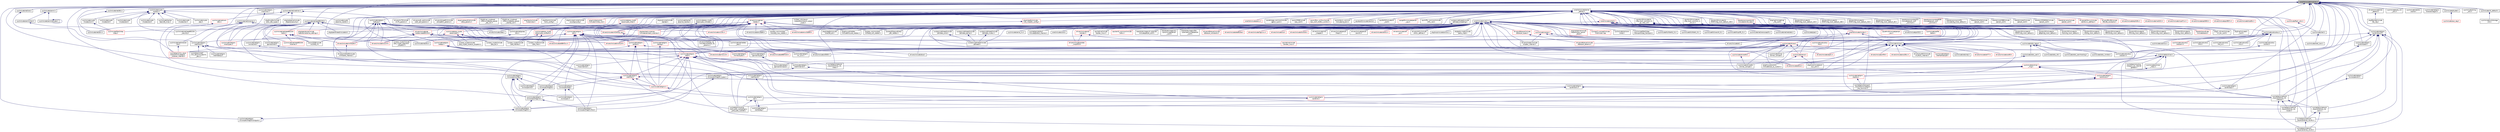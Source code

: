 digraph "core/lib/include/modules.h"
{
 // LATEX_PDF_SIZE
  edge [fontname="Helvetica",fontsize="10",labelfontname="Helvetica",labelfontsize="10"];
  node [fontname="Helvetica",fontsize="10",shape=record];
  Node1 [label="core/lib/include/modules.h",height=0.2,width=0.4,color="black", fillcolor="grey75", style="filled", fontcolor="black",tooltip="Common macros and compiler attributes/pragmas configuration."];
  Node1 -> Node2 [dir="back",color="midnightblue",fontsize="10",style="solid",fontname="Helvetica"];
  Node2 [label="core/lib/include/kernel\l_defines.h",height=0.2,width=0.4,color="black", fillcolor="white", style="filled",URL="$kernel__defines_8h.html",tooltip="Common macros and compiler attributes/pragmas configuration."];
  Node2 -> Node3 [dir="back",color="midnightblue",fontsize="10",style="solid",fontname="Helvetica"];
  Node3 [label="core/include/mutex.h",height=0.2,width=0.4,color="black", fillcolor="white", style="filled",URL="$mutex_8h.html",tooltip="Mutex for thread synchronization."];
  Node3 -> Node4 [dir="back",color="midnightblue",fontsize="10",style="solid",fontname="Helvetica"];
  Node4 [label="core/include/cond.h",height=0.2,width=0.4,color="black", fillcolor="white", style="filled",URL="$cond_8h.html",tooltip="Condition variable for thread synchronization."];
  Node3 -> Node5 [dir="back",color="midnightblue",fontsize="10",style="solid",fontname="Helvetica"];
  Node5 [label="core/lib/include/rmutex.h",height=0.2,width=0.4,color="red", fillcolor="white", style="filled",URL="$rmutex_8h.html",tooltip="Recursive Mutex for thread synchronization."];
  Node5 -> Node7 [dir="back",color="midnightblue",fontsize="10",style="solid",fontname="Helvetica"];
  Node7 [label="sys/include/net/gnrc\l/netif.h",height=0.2,width=0.4,color="red", fillcolor="white", style="filled",URL="$gnrc_2netif_8h.html",tooltip="Definition for GNRC's network interfaces."];
  Node7 -> Node20 [dir="back",color="midnightblue",fontsize="10",style="solid",fontname="Helvetica"];
  Node20 [label="sys/include/net/gnrc\l/gomach/timeout.h",height=0.2,width=0.4,color="black", fillcolor="white", style="filled",URL="$net_2gnrc_2gomach_2timeout_8h.html",tooltip="Timeout handling of GoMacH."];
  Node7 -> Node24 [dir="back",color="midnightblue",fontsize="10",style="solid",fontname="Helvetica"];
  Node24 [label="sys/include/net/gnrc\l/ipv6/nib.h",height=0.2,width=0.4,color="red", fillcolor="white", style="filled",URL="$nib_8h.html",tooltip="NIB definitions."];
  Node24 -> Node29 [dir="back",color="midnightblue",fontsize="10",style="solid",fontname="Helvetica"];
  Node29 [label="sys/net/gnrc/routing\l/ipv6_auto_subnets/gnrc\l_ipv6_auto_subnets.c",height=0.2,width=0.4,color="black", fillcolor="white", style="filled",URL="$gnrc__ipv6__auto__subnets_8c.html",tooltip=" "];
  Node7 -> Node44 [dir="back",color="midnightblue",fontsize="10",style="solid",fontname="Helvetica"];
  Node44 [label="sys/include/net/gnrc\l/mac/internal.h",height=0.2,width=0.4,color="black", fillcolor="white", style="filled",URL="$mac_2internal_8h.html",tooltip="Definitions of internal functions of GNRC_MAC module."];
  Node7 -> Node47 [dir="back",color="midnightblue",fontsize="10",style="solid",fontname="Helvetica"];
  Node47 [label="sys/include/net/gnrc\l/netif/hdr.h",height=0.2,width=0.4,color="red", fillcolor="white", style="filled",URL="$net_2gnrc_2netif_2hdr_8h.html",tooltip="Generic network interface header."];
  Node47 -> Node49 [dir="back",color="midnightblue",fontsize="10",style="solid",fontname="Helvetica"];
  Node49 [label="sys/include/net/gnrc\l/ipv6/nib/nc.h",height=0.2,width=0.4,color="black", fillcolor="white", style="filled",URL="$nc_8h.html",tooltip="Neighbor cache definitions."];
  Node49 -> Node24 [dir="back",color="midnightblue",fontsize="10",style="solid",fontname="Helvetica"];
  Node49 -> Node37 [dir="back",color="midnightblue",fontsize="10",style="solid",fontname="Helvetica"];
  Node37 [label="sys/net/gnrc/network\l_layer/ipv6/nib/_nib\l-internal.h",height=0.2,width=0.4,color="black", fillcolor="white", style="filled",URL="$__nib-internal_8h_source.html",tooltip=" "];
  Node37 -> Node38 [dir="back",color="midnightblue",fontsize="10",style="solid",fontname="Helvetica"];
  Node38 [label="sys/net/gnrc/network\l_layer/ipv6/nib/_nib-6ln.h",height=0.2,width=0.4,color="black", fillcolor="white", style="filled",URL="$__nib-6ln_8h.html",tooltip="Definitions related to 6Lo node (6LN) functionality of the NIB."];
  Node38 -> Node39 [dir="back",color="midnightblue",fontsize="10",style="solid",fontname="Helvetica"];
  Node39 [label="sys/net/gnrc/network\l_layer/ipv6/nib/_nib-6lr.h",height=0.2,width=0.4,color="black", fillcolor="white", style="filled",URL="$__nib-6lr_8h.html",tooltip="Definitions related to 6Lo router (6LR) functionality of the NIB."];
  Node37 -> Node39 [dir="back",color="midnightblue",fontsize="10",style="solid",fontname="Helvetica"];
  Node37 -> Node40 [dir="back",color="midnightblue",fontsize="10",style="solid",fontname="Helvetica"];
  Node40 [label="sys/net/gnrc/network\l_layer/ipv6/nib/_nib\l-arsm.h",height=0.2,width=0.4,color="black", fillcolor="white", style="filled",URL="$__nib-arsm_8h_source.html",tooltip=" "];
  Node40 -> Node38 [dir="back",color="midnightblue",fontsize="10",style="solid",fontname="Helvetica"];
  Node40 -> Node39 [dir="back",color="midnightblue",fontsize="10",style="solid",fontname="Helvetica"];
  Node37 -> Node41 [dir="back",color="midnightblue",fontsize="10",style="solid",fontname="Helvetica"];
  Node41 [label="sys/net/gnrc/network\l_layer/ipv6/nib/_nib\l-router.h",height=0.2,width=0.4,color="black", fillcolor="white", style="filled",URL="$__nib-router_8h_source.html",tooltip=" "];
  Node47 -> Node50 [dir="back",color="midnightblue",fontsize="10",style="solid",fontname="Helvetica"];
  Node50 [label="sys/include/net/gnrc\l/sixlowpan/frag/rb.h",height=0.2,width=0.4,color="black", fillcolor="white", style="filled",URL="$rb_8h.html",tooltip="Reassembly buffer definitions."];
  Node50 -> Node51 [dir="back",color="midnightblue",fontsize="10",style="solid",fontname="Helvetica"];
  Node51 [label="sys/include/net/gnrc\l/sixlowpan/frag/vrb.h",height=0.2,width=0.4,color="black", fillcolor="white", style="filled",URL="$vrb_8h.html",tooltip="Virtual reassembly buffer definitions."];
  Node51 -> Node52 [dir="back",color="midnightblue",fontsize="10",style="solid",fontname="Helvetica"];
  Node52 [label="sys/include/net/gnrc\l/sixlowpan/frag/minfwd.h",height=0.2,width=0.4,color="black", fillcolor="white", style="filled",URL="$minfwd_8h.html",tooltip="Minimal fragment forwarding definitions."];
  Node51 -> Node53 [dir="back",color="midnightblue",fontsize="10",style="solid",fontname="Helvetica"];
  Node53 [label="sys/include/net/gnrc\l/sixlowpan/frag/sfr.h",height=0.2,width=0.4,color="black", fillcolor="white", style="filled",URL="$gnrc_2sixlowpan_2frag_2sfr_8h.html",tooltip="6LoWPAN selective fragment recovery definitions for GNRC"];
  Node53 -> Node54 [dir="back",color="midnightblue",fontsize="10",style="solid",fontname="Helvetica"];
  Node54 [label="sys/include/net/gnrc\l/sixlowpan/frag/sfr/congure.h",height=0.2,width=0.4,color="black", fillcolor="white", style="filled",URL="$net_2gnrc_2sixlowpan_2frag_2sfr_2congure_8h.html",tooltip="Congure definitions for 6LoWPAN selective fragment recovery."];
  Node54 -> Node54 [dir="back",color="midnightblue",fontsize="10",style="solid",fontname="Helvetica"];
  Node47 -> Node55 [dir="back",color="midnightblue",fontsize="10",style="solid",fontname="Helvetica"];
  Node55 [label="sys/include/net/gnrc\l/sixlowpan/frag.h",height=0.2,width=0.4,color="black", fillcolor="white", style="filled",URL="$gnrc_2sixlowpan_2frag_8h.html",tooltip="6LoWPAN Fragmentation definitions"];
  Node55 -> Node52 [dir="back",color="midnightblue",fontsize="10",style="solid",fontname="Helvetica"];
  Node55 -> Node56 [dir="back",color="midnightblue",fontsize="10",style="solid",fontname="Helvetica"];
  Node56 [label="sys/include/net/gnrc\l/sixlowpan.h",height=0.2,width=0.4,color="black", fillcolor="white", style="filled",URL="$gnrc_2sixlowpan_8h.html",tooltip="Definitions for 6LoWPAN."];
  Node47 -> Node57 [dir="back",color="midnightblue",fontsize="10",style="solid",fontname="Helvetica"];
  Node57 [label="sys/include/net/gnrc.h",height=0.2,width=0.4,color="red", fillcolor="white", style="filled",URL="$gnrc_8h.html",tooltip="Includes all essential GNRC network stack base modules."];
  Node57 -> Node27 [dir="back",color="midnightblue",fontsize="10",style="solid",fontname="Helvetica"];
  Node27 [label="sys/include/net/gnrc\l/rpl.h",height=0.2,width=0.4,color="black", fillcolor="white", style="filled",URL="$rpl_8h.html",tooltip="RPL header."];
  Node27 -> Node28 [dir="back",color="midnightblue",fontsize="10",style="solid",fontname="Helvetica"];
  Node28 [label="sys/include/net/gnrc\l/rpl/dodag.h",height=0.2,width=0.4,color="black", fillcolor="white", style="filled",URL="$dodag_8h.html",tooltip="DODAG-related functions for RPL."];
  Node28 -> Node27 [dir="back",color="midnightblue",fontsize="10",style="solid",fontname="Helvetica"];
  Node27 -> Node29 [dir="back",color="midnightblue",fontsize="10",style="solid",fontname="Helvetica"];
  Node47 -> Node29 [dir="back",color="midnightblue",fontsize="10",style="solid",fontname="Helvetica"];
  Node7 -> Node63 [dir="back",color="midnightblue",fontsize="10",style="solid",fontname="Helvetica"];
  Node63 [label="sys/include/net/gnrc\l/netif/internal.h",height=0.2,width=0.4,color="black", fillcolor="white", style="filled",URL="$netif_2internal_8h_source.html",tooltip=" "];
  Node63 -> Node47 [dir="back",color="midnightblue",fontsize="10",style="solid",fontname="Helvetica"];
  Node63 -> Node41 [dir="back",color="midnightblue",fontsize="10",style="solid",fontname="Helvetica"];
  Node7 -> Node52 [dir="back",color="midnightblue",fontsize="10",style="solid",fontname="Helvetica"];
  Node7 -> Node53 [dir="back",color="midnightblue",fontsize="10",style="solid",fontname="Helvetica"];
  Node7 -> Node51 [dir="back",color="midnightblue",fontsize="10",style="solid",fontname="Helvetica"];
  Node7 -> Node57 [dir="back",color="midnightblue",fontsize="10",style="solid",fontname="Helvetica"];
  Node7 -> Node40 [dir="back",color="midnightblue",fontsize="10",style="solid",fontname="Helvetica"];
  Node7 -> Node72 [dir="back",color="midnightblue",fontsize="10",style="solid",fontname="Helvetica"];
  Node72 [label="sys/net/gnrc/network\l_layer/ipv6/nib/_nib\l-slaac.h",height=0.2,width=0.4,color="black", fillcolor="white", style="filled",URL="$__nib-slaac_8h.html",tooltip="Definions related to SLAAC functionality of the NIB."];
  Node7 -> Node29 [dir="back",color="midnightblue",fontsize="10",style="solid",fontname="Helvetica"];
  Node5 -> Node73 [dir="back",color="midnightblue",fontsize="10",style="solid",fontname="Helvetica"];
  Node73 [label="sys/include/xtimer.h",height=0.2,width=0.4,color="black", fillcolor="white", style="filled",URL="$xtimer_8h.html",tooltip="xtimer interface definitions"];
  Node73 -> Node74 [dir="back",color="midnightblue",fontsize="10",style="solid",fontname="Helvetica"];
  Node74 [label="drivers/include/at86rf215.h",height=0.2,width=0.4,color="red", fillcolor="white", style="filled",URL="$at86rf215_8h.html",tooltip="Interface definition for AT86RF215 based drivers."];
  Node73 -> Node77 [dir="back",color="midnightblue",fontsize="10",style="solid",fontname="Helvetica"];
  Node77 [label="drivers/include/dcf77.h",height=0.2,width=0.4,color="red", fillcolor="white", style="filled",URL="$dcf77_8h.html",tooltip="Interface definition for the dcf77 sensor driver."];
  Node73 -> Node79 [dir="back",color="midnightblue",fontsize="10",style="solid",fontname="Helvetica"];
  Node79 [label="drivers/include/scd30.h",height=0.2,width=0.4,color="red", fillcolor="white", style="filled",URL="$scd30_8h.html",tooltip="Device driver interface for the SCD30 sensor."];
  Node73 -> Node81 [dir="back",color="midnightblue",fontsize="10",style="solid",fontname="Helvetica"];
  Node81 [label="drivers/include/sdp3x.h",height=0.2,width=0.4,color="red", fillcolor="white", style="filled",URL="$sdp3x_8h.html",tooltip="Device driver interface for the SDP3x sensor."];
  Node73 -> Node83 [dir="back",color="midnightblue",fontsize="10",style="solid",fontname="Helvetica"];
  Node83 [label="drivers/include/srf04.h",height=0.2,width=0.4,color="red", fillcolor="white", style="filled",URL="$srf04_8h.html",tooltip="Device driver for the srf04 ultra sonic range finder."];
  Node73 -> Node85 [dir="back",color="midnightblue",fontsize="10",style="solid",fontname="Helvetica"];
  Node85 [label="drivers/include/ws281x.h",height=0.2,width=0.4,color="red", fillcolor="white", style="filled",URL="$ws281x_8h.html",tooltip="WS2812/SK6812 RGB LED Driver."];
  Node73 -> Node87 [dir="back",color="midnightblue",fontsize="10",style="solid",fontname="Helvetica"];
  Node87 [label="drivers/my9221/include\l/my9221_internal.h",height=0.2,width=0.4,color="black", fillcolor="white", style="filled",URL="$my9221__internal_8h.html",tooltip="Internal config and parameters for the MY9221 LED controller."];
  Node73 -> Node20 [dir="back",color="midnightblue",fontsize="10",style="solid",fontname="Helvetica"];
  Node73 -> Node88 [dir="back",color="midnightblue",fontsize="10",style="solid",fontname="Helvetica"];
  Node88 [label="sys/include/net/gnrc\l/gomach/types.h",height=0.2,width=0.4,color="black", fillcolor="white", style="filled",URL="$sys_2include_2net_2gnrc_2gomach_2types_8h.html",tooltip="Internal used types of GoMacH."];
  Node88 -> Node20 [dir="back",color="midnightblue",fontsize="10",style="solid",fontname="Helvetica"];
  Node73 -> Node89 [dir="back",color="midnightblue",fontsize="10",style="solid",fontname="Helvetica"];
  Node89 [label="sys/include/net/gnrc\l/lwmac/types.h",height=0.2,width=0.4,color="red", fillcolor="white", style="filled",URL="$sys_2include_2net_2gnrc_2lwmac_2types_8h.html",tooltip="Definition of internal types used by LWMAC."];
  Node73 -> Node90 [dir="back",color="midnightblue",fontsize="10",style="solid",fontname="Helvetica"];
  Node90 [label="sys/include/net/gnrc\l/netif/pktq/type.h",height=0.2,width=0.4,color="red", fillcolor="white", style="filled",URL="$type_8h.html",tooltip="Send queue for Network interface API type definitions"];
  Node73 -> Node91 [dir="back",color="midnightblue",fontsize="10",style="solid",fontname="Helvetica"];
  Node91 [label="sys/include/net/gnrc\l/sixlowpan/frag/sfr_types.h",height=0.2,width=0.4,color="black", fillcolor="white", style="filled",URL="$sfr__types_8h.html",tooltip="6LoWPAN selective fragment recovery type definitions for GNRC"];
  Node91 -> Node53 [dir="back",color="midnightblue",fontsize="10",style="solid",fontname="Helvetica"];
  Node73 -> Node92 [dir="back",color="midnightblue",fontsize="10",style="solid",fontname="Helvetica"];
  Node92 [label="sys/include/net/sntp.h",height=0.2,width=0.4,color="black", fillcolor="white", style="filled",URL="$sntp_8h.html",tooltip="SNTP definitions."];
  Node73 -> Node29 [dir="back",color="midnightblue",fontsize="10",style="solid",fontname="Helvetica"];
  Node5 -> Node93 [dir="back",color="midnightblue",fontsize="10",style="solid",fontname="Helvetica"];
  Node93 [label="sys/include/ztimer.h",height=0.2,width=0.4,color="red", fillcolor="white", style="filled",URL="$ztimer_8h.html",tooltip="ztimer API"];
  Node93 -> Node94 [dir="back",color="midnightblue",fontsize="10",style="solid",fontname="Helvetica"];
  Node94 [label="drivers/include/dose.h",height=0.2,width=0.4,color="black", fillcolor="white", style="filled",URL="$dose_8h.html",tooltip="Driver for the Differentially Operated Serial Ethernet module."];
  Node93 -> Node96 [dir="back",color="midnightblue",fontsize="10",style="solid",fontname="Helvetica"];
  Node96 [label="drivers/include/rn2xx3.h",height=0.2,width=0.4,color="red", fillcolor="white", style="filled",URL="$rn2xx3_8h.html",tooltip="High-level driver for the RN2483/RN2903 LoRa modules."];
  Node93 -> Node107 [dir="back",color="midnightblue",fontsize="10",style="solid",fontname="Helvetica"];
  Node107 [label="drivers/include/w5500.h",height=0.2,width=0.4,color="black", fillcolor="white", style="filled",URL="$w5500_8h.html",tooltip="Interface definition for the W5500 device driver."];
  Node93 -> Node116 [dir="back",color="midnightblue",fontsize="10",style="solid",fontname="Helvetica"];
  Node116 [label="pkg/tinyusb/contrib\l/include/tusb_os_custom.h",height=0.2,width=0.4,color="black", fillcolor="white", style="filled",URL="$tusb__os__custom_8h.html",tooltip="TinyUSB OS Abstraction Layer for RIOT."];
  Node93 -> Node128 [dir="back",color="midnightblue",fontsize="10",style="solid",fontname="Helvetica"];
  Node128 [label="sys/include/evtimer.h",height=0.2,width=0.4,color="black", fillcolor="white", style="filled",URL="$evtimer_8h.html",tooltip="evtimer API definitions"];
  Node128 -> Node129 [dir="back",color="midnightblue",fontsize="10",style="solid",fontname="Helvetica"];
  Node129 [label="sys/include/evtimer\l_mbox.h",height=0.2,width=0.4,color="black", fillcolor="white", style="filled",URL="$evtimer__mbox_8h.html",tooltip="Message box based evtimer event."];
  Node129 -> Node30 [dir="back",color="midnightblue",fontsize="10",style="solid",fontname="Helvetica"];
  Node30 [label="sys/include/net/gnrc\l/tcp/tcb.h",height=0.2,width=0.4,color="red", fillcolor="white", style="filled",URL="$tcb_8h.html",tooltip="GNRC TCP transmission control block (TCB)"];
  Node30 -> Node32 [dir="back",color="midnightblue",fontsize="10",style="solid",fontname="Helvetica"];
  Node32 [label="sys/net/gnrc/transport\l_layer/tcp/include/gnrc\l_tcp_common.h",height=0.2,width=0.4,color="black", fillcolor="white", style="filled",URL="$gnrc__tcp__common_8h.html",tooltip="Internally used defines, macros and variable declarations."];
  Node128 -> Node130 [dir="back",color="midnightblue",fontsize="10",style="solid",fontname="Helvetica"];
  Node130 [label="sys/include/evtimer\l_msg.h",height=0.2,width=0.4,color="red", fillcolor="white", style="filled",URL="$evtimer__msg_8h.html",tooltip="IPC-based evtimer definitions."];
  Node130 -> Node132 [dir="back",color="midnightblue",fontsize="10",style="solid",fontname="Helvetica"];
  Node132 [label="sys/include/net/gnrc\l/netif/ipv6.h",height=0.2,width=0.4,color="black", fillcolor="white", style="filled",URL="$gnrc_2netif_2ipv6_8h.html",tooltip="IPv6 definitions for Network interface API."];
  Node132 -> Node41 [dir="back",color="midnightblue",fontsize="10",style="solid",fontname="Helvetica"];
  Node130 -> Node133 [dir="back",color="midnightblue",fontsize="10",style="solid",fontname="Helvetica"];
  Node133 [label="sys/include/net/gnrc\l/rpl/structs.h",height=0.2,width=0.4,color="red", fillcolor="white", style="filled",URL="$structs_8h.html",tooltip="RPL data structs."];
  Node133 -> Node28 [dir="back",color="midnightblue",fontsize="10",style="solid",fontname="Helvetica"];
  Node133 -> Node27 [dir="back",color="midnightblue",fontsize="10",style="solid",fontname="Helvetica"];
  Node130 -> Node91 [dir="back",color="midnightblue",fontsize="10",style="solid",fontname="Helvetica"];
  Node130 -> Node30 [dir="back",color="midnightblue",fontsize="10",style="solid",fontname="Helvetica"];
  Node130 -> Node37 [dir="back",color="midnightblue",fontsize="10",style="solid",fontname="Helvetica"];
  Node128 -> Node133 [dir="back",color="midnightblue",fontsize="10",style="solid",fontname="Helvetica"];
  Node128 -> Node38 [dir="back",color="midnightblue",fontsize="10",style="solid",fontname="Helvetica"];
  Node128 -> Node139 [dir="back",color="midnightblue",fontsize="10",style="solid",fontname="Helvetica"];
  Node139 [label="sys/net/gnrc/routing\l/rpl/gnrc_rpl_internal\l/globals.h",height=0.2,width=0.4,color="black", fillcolor="white", style="filled",URL="$globals_8h.html",tooltip="Internal globals for RPL."];
  Node128 -> Node32 [dir="back",color="midnightblue",fontsize="10",style="solid",fontname="Helvetica"];
  Node93 -> Node145 [dir="back",color="midnightblue",fontsize="10",style="solid",fontname="Helvetica"];
  Node145 [label="sys/include/sema.h",height=0.2,width=0.4,color="red", fillcolor="white", style="filled",URL="$sema_8h.html",tooltip="Semaphore definitions."];
  Node145 -> Node146 [dir="back",color="midnightblue",fontsize="10",style="solid",fontname="Helvetica"];
  Node146 [label="pkg/lwip/include/arch\l/sys_arch.h",height=0.2,width=0.4,color="black", fillcolor="white", style="filled",URL="$sys__arch_8h.html",tooltip="OS abstraction layer."];
  Node145 -> Node116 [dir="back",color="midnightblue",fontsize="10",style="solid",fontname="Helvetica"];
  Node93 -> Node165 [dir="back",color="midnightblue",fontsize="10",style="solid",fontname="Helvetica"];
  Node165 [label="sys/include/ztimer\l/xtimer_compat.h",height=0.2,width=0.4,color="black", fillcolor="white", style="filled",URL="$ztimer_2xtimer__compat_8h.html",tooltip="ztimer xtimer wrapper interface"];
  Node93 -> Node166 [dir="back",color="midnightblue",fontsize="10",style="solid",fontname="Helvetica"];
  Node166 [label="sys/include/ztimer64\l/xtimer_compat.h",height=0.2,width=0.4,color="black", fillcolor="white", style="filled",URL="$ztimer64_2xtimer__compat_8h.html",tooltip="ztimer64 xtimer wrapper interface"];
  Node93 -> Node167 [dir="back",color="midnightblue",fontsize="10",style="solid",fontname="Helvetica"];
  Node167 [label="sys/include/ztimer64.h",height=0.2,width=0.4,color="red", fillcolor="white", style="filled",URL="$ztimer64_8h.html",tooltip="ztimer 64bit API"];
  Node167 -> Node166 [dir="back",color="midnightblue",fontsize="10",style="solid",fontname="Helvetica"];
  Node3 -> Node171 [dir="back",color="midnightblue",fontsize="10",style="solid",fontname="Helvetica"];
  Node171 [label="cpu/efm32/include/periph\l_cpu.h",height=0.2,width=0.4,color="red", fillcolor="white", style="filled",URL="$efm32_2include_2periph__cpu_8h.html",tooltip="CPU specific definitions for internal peripheral handling."];
  Node3 -> Node173 [dir="back",color="midnightblue",fontsize="10",style="solid",fontname="Helvetica"];
  Node173 [label="cpu/esp32/esp-eth/esp\l_eth_netdev.h",height=0.2,width=0.4,color="black", fillcolor="white", style="filled",URL="$esp__eth__netdev_8h.html",tooltip="Netdev interface for the ESP32 Ethernet MAC module."];
  Node3 -> Node174 [dir="back",color="midnightblue",fontsize="10",style="solid",fontname="Helvetica"];
  Node174 [label="cpu/esp_common/esp\l-now/esp_now_netdev.h",height=0.2,width=0.4,color="black", fillcolor="white", style="filled",URL="$esp__now__netdev_8h.html",tooltip="Netdev interface for the ESP-NOW WiFi P2P protocol."];
  Node3 -> Node175 [dir="back",color="midnightblue",fontsize="10",style="solid",fontname="Helvetica"];
  Node175 [label="cpu/esp_common/esp\l-wifi/esp_wifi_netdev.h",height=0.2,width=0.4,color="black", fillcolor="white", style="filled",URL="$esp__wifi__netdev_8h.html",tooltip="Network device driver for the ESP SoCs WiFi interface."];
  Node3 -> Node176 [dir="back",color="midnightblue",fontsize="10",style="solid",fontname="Helvetica"];
  Node176 [label="cpu/native/include\l/candev_linux.h",height=0.2,width=0.4,color="red", fillcolor="white", style="filled",URL="$candev__linux_8h.html",tooltip="Implementation of simulated CAN controller driver using SocketCAN on Linux."];
  Node3 -> Node178 [dir="back",color="midnightblue",fontsize="10",style="solid",fontname="Helvetica"];
  Node178 [label="cpu/native/include\l/spidev_linux.h",height=0.2,width=0.4,color="black", fillcolor="white", style="filled",URL="$spidev__linux_8h.html",tooltip="Implementation of SPI access from Linux User Space."];
  Node3 -> Node179 [dir="back",color="midnightblue",fontsize="10",style="solid",fontname="Helvetica"];
  Node179 [label="cpu/sam0_common/include\l/sdhc.h",height=0.2,width=0.4,color="red", fillcolor="white", style="filled",URL="$sdhc_8h.html",tooltip="SD card interface functions for sam0 class devices."];
  Node3 -> Node181 [dir="back",color="midnightblue",fontsize="10",style="solid",fontname="Helvetica"];
  Node181 [label="boards/atxmega-a1-xplained\l/include/periph_conf.h",height=0.2,width=0.4,color="black", fillcolor="white", style="filled",URL="$boards_2atxmega-a1-xplained_2include_2periph__conf_8h.html",tooltip="Peripheral MCU configuration for the ATxmegaA1 Xplained board."];
  Node3 -> Node182 [dir="back",color="midnightblue",fontsize="10",style="solid",fontname="Helvetica"];
  Node182 [label="boards/atxmega-a1u\l-xpro/include/periph\l_conf.h",height=0.2,width=0.4,color="black", fillcolor="white", style="filled",URL="$boards_2atxmega-a1u-xpro_2include_2periph__conf_8h.html",tooltip="Peripheral MCU configuration for the ATxmegaA1U Xplained Pro board."];
  Node3 -> Node183 [dir="back",color="midnightblue",fontsize="10",style="solid",fontname="Helvetica"];
  Node183 [label="boards/atxmega-a3bu\l-xplained/include/periph\l_conf.h",height=0.2,width=0.4,color="black", fillcolor="white", style="filled",URL="$boards_2atxmega-a3bu-xplained_2include_2periph__conf_8h.html",tooltip="Peripheral MCU configuration for the ATxmegaA3BU Xplained board."];
  Node3 -> Node184 [dir="back",color="midnightblue",fontsize="10",style="solid",fontname="Helvetica"];
  Node184 [label="drivers/dfplayer/include\l/dfplayer_constants.h",height=0.2,width=0.4,color="red", fillcolor="white", style="filled",URL="$dfplayer__constants_8h.html",tooltip="Constants used in the DFPlayer Mini Driver."];
  Node3 -> Node187 [dir="back",color="midnightblue",fontsize="10",style="solid",fontname="Helvetica"];
  Node187 [label="drivers/dfplayer/include\l/dfplayer_types.h",height=0.2,width=0.4,color="red", fillcolor="white", style="filled",URL="$dfplayer__types_8h.html",tooltip="Types used in the DFPlayer Mini Device Driver."];
  Node187 -> Node189 [dir="back",color="midnightblue",fontsize="10",style="solid",fontname="Helvetica"];
  Node189 [label="drivers/dfplayer/include\l/dfplayer_params.h",height=0.2,width=0.4,color="red", fillcolor="white", style="filled",URL="$dfplayer__params_8h.html",tooltip="Default configuration for the DFPlayer Mini driver."];
  Node3 -> Node190 [dir="back",color="midnightblue",fontsize="10",style="solid",fontname="Helvetica"];
  Node190 [label="drivers/include/ata8520e.h",height=0.2,width=0.4,color="red", fillcolor="white", style="filled",URL="$ata8520e_8h.html",tooltip="Device driver for Microchip ATA8520E transceiver (Sigfox)"];
  Node3 -> Node192 [dir="back",color="midnightblue",fontsize="10",style="solid",fontname="Helvetica"];
  Node192 [label="drivers/include/can\l/candev.h",height=0.2,width=0.4,color="red", fillcolor="white", style="filled",URL="$candev_8h.html",tooltip="Definitions for low-level CAN driver interface."];
  Node192 -> Node176 [dir="back",color="midnightblue",fontsize="10",style="solid",fontname="Helvetica"];
  Node192 -> Node196 [dir="back",color="midnightblue",fontsize="10",style="solid",fontname="Helvetica"];
  Node196 [label="drivers/include/candev\l_mcp2515.h",height=0.2,width=0.4,color="red", fillcolor="white", style="filled",URL="$candev__mcp2515_8h.html",tooltip="Definition of the implementation of the CAN controller driver."];
  Node3 -> Node196 [dir="back",color="midnightblue",fontsize="10",style="solid",fontname="Helvetica"];
  Node3 -> Node10 [dir="back",color="midnightblue",fontsize="10",style="solid",fontname="Helvetica"];
  Node10 [label="drivers/include/cc110x.h",height=0.2,width=0.4,color="red", fillcolor="white", style="filled",URL="$cc110x_8h.html",tooltip="Interface definition for the CC1100/CC1101 driver."];
  Node3 -> Node94 [dir="back",color="midnightblue",fontsize="10",style="solid",fontname="Helvetica"];
  Node3 -> Node207 [dir="back",color="midnightblue",fontsize="10",style="solid",fontname="Helvetica"];
  Node207 [label="drivers/include/enc28j60.h",height=0.2,width=0.4,color="black", fillcolor="white", style="filled",URL="$enc28j60_8h.html",tooltip="Interface definition for the ENC28J60 driver ."];
  Node3 -> Node208 [dir="back",color="midnightblue",fontsize="10",style="solid",fontname="Helvetica"];
  Node208 [label="drivers/include/encx24j600.h",height=0.2,width=0.4,color="red", fillcolor="white", style="filled",URL="$encx24j600_8h.html",tooltip="Interface definition for the ENCX24J600 driver."];
  Node3 -> Node210 [dir="back",color="midnightblue",fontsize="10",style="solid",fontname="Helvetica"];
  Node210 [label="drivers/include/ethos.h",height=0.2,width=0.4,color="red", fillcolor="white", style="filled",URL="$ethos_8h.html",tooltip="Interface definition for the ethernet-over-serial module."];
  Node3 -> Node212 [dir="back",color="midnightblue",fontsize="10",style="solid",fontname="Helvetica"];
  Node212 [label="drivers/include/kw41zrf.h",height=0.2,width=0.4,color="red", fillcolor="white", style="filled",URL="$kw41zrf_8h.html",tooltip="Interface definition for the kw41zrf driver."];
  Node3 -> Node215 [dir="back",color="midnightblue",fontsize="10",style="solid",fontname="Helvetica"];
  Node215 [label="drivers/include/l3gxxxx.h",height=0.2,width=0.4,color="red", fillcolor="white", style="filled",URL="$l3gxxxx_8h.html",tooltip="Device Driver for ST L3Gxxxx 3-axis gyroscope sensor family."];
  Node3 -> Node217 [dir="back",color="midnightblue",fontsize="10",style="solid",fontname="Helvetica"];
  Node217 [label="drivers/include/lcd.h",height=0.2,width=0.4,color="red", fillcolor="white", style="filled",URL="$lcd_8h.html",tooltip=" "];
  Node3 -> Node222 [dir="back",color="midnightblue",fontsize="10",style="solid",fontname="Helvetica"];
  Node222 [label="drivers/include/ltc4150.h",height=0.2,width=0.4,color="red", fillcolor="white", style="filled",URL="$ltc4150_8h.html",tooltip="LTC4150 coulomb counter."];
  Node3 -> Node224 [dir="back",color="midnightblue",fontsize="10",style="solid",fontname="Helvetica"];
  Node224 [label="drivers/include/mtd\l_mapper.h",height=0.2,width=0.4,color="black", fillcolor="white", style="filled",URL="$mtd__mapper_8h_source.html",tooltip=" "];
  Node3 -> Node225 [dir="back",color="midnightblue",fontsize="10",style="solid",fontname="Helvetica"];
  Node225 [label="drivers/include/periph\l/freqm.h",height=0.2,width=0.4,color="black", fillcolor="white", style="filled",URL="$freqm_8h.html",tooltip="FREQM peripheral driver interface definitions."];
  Node3 -> Node226 [dir="back",color="midnightblue",fontsize="10",style="solid",fontname="Helvetica"];
  Node226 [label="drivers/include/periph\l/pio/i2c.h",height=0.2,width=0.4,color="black", fillcolor="white", style="filled",URL="$pio_2i2c_8h.html",tooltip="PIO I2C program interface."];
  Node3 -> Node227 [dir="back",color="midnightblue",fontsize="10",style="solid",fontname="Helvetica"];
  Node227 [label="drivers/include/pn532.h",height=0.2,width=0.4,color="black", fillcolor="white", style="filled",URL="$pn532_8h.html",tooltip="PN532 driver."];
  Node3 -> Node81 [dir="back",color="midnightblue",fontsize="10",style="solid",fontname="Helvetica"];
  Node3 -> Node228 [dir="back",color="midnightblue",fontsize="10",style="solid",fontname="Helvetica"];
  Node228 [label="drivers/include/sds011.h",height=0.2,width=0.4,color="red", fillcolor="white", style="filled",URL="$sds011_8h.html",tooltip="Interface for controlling SDS011 Laser Dust Sensor."];
  Node3 -> Node230 [dir="back",color="midnightblue",fontsize="10",style="solid",fontname="Helvetica"];
  Node230 [label="drivers/include/soft\l_spi.h",height=0.2,width=0.4,color="red", fillcolor="white", style="filled",URL="$soft__spi_8h.html",tooltip="Software SPI port descriptor definition."];
  Node3 -> Node232 [dir="back",color="midnightblue",fontsize="10",style="solid",fontname="Helvetica"];
  Node232 [label="drivers/include/xbee.h",height=0.2,width=0.4,color="black", fillcolor="white", style="filled",URL="$xbee_8h.html",tooltip="High-level driver for the XBee S1 802.15.4 modem."];
  Node3 -> Node233 [dir="back",color="midnightblue",fontsize="10",style="solid",fontname="Helvetica"];
  Node233 [label="drivers/sht1x/include\l/sht1x_defines.h",height=0.2,width=0.4,color="black", fillcolor="white", style="filled",URL="$sht1x__defines_8h.html",tooltip="Internal defines required by the SHT10/SHT11/SHT15 driver."];
  Node3 -> Node234 [dir="back",color="midnightblue",fontsize="10",style="solid",fontname="Helvetica"];
  Node234 [label="drivers/slipdev/include\l/slipdev_internal.h",height=0.2,width=0.4,color="black", fillcolor="white", style="filled",URL="$slipdev__internal_8h.html",tooltip=" "];
  Node3 -> Node235 [dir="back",color="midnightblue",fontsize="10",style="solid",fontname="Helvetica"];
  Node235 [label="pkg/lwip/include/arch/cc.h",height=0.2,width=0.4,color="black", fillcolor="white", style="filled",URL="$cc_8h.html",tooltip="Compiler/platform abstraction."];
  Node3 -> Node146 [dir="back",color="midnightblue",fontsize="10",style="solid",fontname="Helvetica"];
  Node3 -> Node236 [dir="back",color="midnightblue",fontsize="10",style="solid",fontname="Helvetica"];
  Node236 [label="pkg/paho-mqtt/include\l/paho_mqtt.h",height=0.2,width=0.4,color="black", fillcolor="white", style="filled",URL="$paho__mqtt_8h.html",tooltip="Network MQTT interface definitions."];
  Node3 -> Node237 [dir="back",color="midnightblue",fontsize="10",style="solid",fontname="Helvetica"];
  Node237 [label="pkg/semtech-loramac\l/include/semtech_loramac.h",height=0.2,width=0.4,color="red", fillcolor="white", style="filled",URL="$semtech__loramac_8h.html",tooltip="Public API and definitions of the Semtech LoRaMAC."];
  Node3 -> Node116 [dir="back",color="midnightblue",fontsize="10",style="solid",fontname="Helvetica"];
  Node3 -> Node238 [dir="back",color="midnightblue",fontsize="10",style="solid",fontname="Helvetica"];
  Node238 [label="pkg/tinyusb/netdev\l/include/tinyusb_netdev.h",height=0.2,width=0.4,color="black", fillcolor="white", style="filled",URL="$tinyusb__netdev_8h.html",tooltip="TinyUSB netdev driver for CDC ECM, CDC NCM and RNDIS protocol."];
  Node3 -> Node239 [dir="back",color="midnightblue",fontsize="10",style="solid",fontname="Helvetica"];
  Node239 [label="pkg/wakaama/include\l/objects/ipso_sensor\l_base.h",height=0.2,width=0.4,color="red", fillcolor="white", style="filled",URL="$ipso__sensor__base_8h.html",tooltip=" "];
  Node3 -> Node246 [dir="back",color="midnightblue",fontsize="10",style="solid",fontname="Helvetica"];
  Node246 [label="sys/cpp11-compat/include\l/riot/mutex.hpp",height=0.2,width=0.4,color="red", fillcolor="white", style="filled",URL="$mutex_8hpp.html",tooltip="C++11 mutex drop in replacement."];
  Node3 -> Node118 [dir="back",color="midnightblue",fontsize="10",style="solid",fontname="Helvetica"];
  Node118 [label="sys/include/can/conn\l/isotp.h",height=0.2,width=0.4,color="black", fillcolor="white", style="filled",URL="$conn_2isotp_8h.html",tooltip="Definitions of generic CAN interface."];
  Node3 -> Node247 [dir="back",color="midnightblue",fontsize="10",style="solid",fontname="Helvetica"];
  Node247 [label="sys/include/fido2/ctap\l/ctap.h",height=0.2,width=0.4,color="red", fillcolor="white", style="filled",URL="$ctap_2ctap_8h.html",tooltip="Internal FIDO2 CTAP defines, structures and function declarations."];
  Node3 -> Node251 [dir="back",color="midnightblue",fontsize="10",style="solid",fontname="Helvetica"];
  Node251 [label="sys/include/fido2/ctap\l/transport/ctap_transport.h",height=0.2,width=0.4,color="black", fillcolor="white", style="filled",URL="$ctap__transport_8h.html",tooltip="CTAP transport layer defines and function declarations."];
  Node3 -> Node252 [dir="back",color="midnightblue",fontsize="10",style="solid",fontname="Helvetica"];
  Node252 [label="sys/include/fs/littlefs2_fs.h",height=0.2,width=0.4,color="black", fillcolor="white", style="filled",URL="$littlefs2__fs_8h.html",tooltip="littlefs v2 integration with vfs"];
  Node3 -> Node253 [dir="back",color="midnightblue",fontsize="10",style="solid",fontname="Helvetica"];
  Node253 [label="sys/include/fs/littlefs_fs.h",height=0.2,width=0.4,color="black", fillcolor="white", style="filled",URL="$littlefs__fs_8h.html",tooltip="littlefs integration with vfs"];
  Node3 -> Node254 [dir="back",color="midnightblue",fontsize="10",style="solid",fontname="Helvetica"];
  Node254 [label="sys/include/fs/lwext4_fs.h",height=0.2,width=0.4,color="black", fillcolor="white", style="filled",URL="$lwext4__fs_8h.html",tooltip="lwext4 integration with vfs"];
  Node3 -> Node255 [dir="back",color="midnightblue",fontsize="10",style="solid",fontname="Helvetica"];
  Node255 [label="sys/include/fs/spiffs_fs.h",height=0.2,width=0.4,color="black", fillcolor="white", style="filled",URL="$spiffs__fs_8h.html",tooltip="SPIFFS integration with vfs."];
  Node3 -> Node256 [dir="back",color="midnightblue",fontsize="10",style="solid",fontname="Helvetica"];
  Node256 [label="sys/include/isrpipe.h",height=0.2,width=0.4,color="red", fillcolor="white", style="filled",URL="$isrpipe_8h.html",tooltip="isrpipe Interface"];
  Node256 -> Node257 [dir="back",color="midnightblue",fontsize="10",style="solid",fontname="Helvetica"];
  Node257 [label="drivers/include/at.h",height=0.2,width=0.4,color="black", fillcolor="white", style="filled",URL="$at_8h.html",tooltip="AT (Hayes) library interface."];
  Node256 -> Node234 [dir="back",color="midnightblue",fontsize="10",style="solid",fontname="Helvetica"];
  Node256 -> Node261 [dir="back",color="midnightblue",fontsize="10",style="solid",fontname="Helvetica"];
  Node261 [label="sys/include/stdio_base.h",height=0.2,width=0.4,color="black", fillcolor="white", style="filled",URL="$stdio__base_8h.html",tooltip=" "];
  Node261 -> Node262 [dir="back",color="midnightblue",fontsize="10",style="solid",fontname="Helvetica"];
  Node262 [label="sys/include/stdio_nimble.h",height=0.2,width=0.4,color="black", fillcolor="white", style="filled",URL="$stdio__nimble_8h.html",tooltip=" "];
  Node261 -> Node263 [dir="back",color="midnightblue",fontsize="10",style="solid",fontname="Helvetica"];
  Node263 [label="sys/include/stdio_rtt.h",height=0.2,width=0.4,color="black", fillcolor="white", style="filled",URL="$stdio__rtt_8h.html",tooltip=" "];
  Node261 -> Node264 [dir="back",color="midnightblue",fontsize="10",style="solid",fontname="Helvetica"];
  Node264 [label="sys/include/stdio_semihosting.h",height=0.2,width=0.4,color="black", fillcolor="white", style="filled",URL="$stdio__semihosting_8h.html",tooltip=" "];
  Node261 -> Node265 [dir="back",color="midnightblue",fontsize="10",style="solid",fontname="Helvetica"];
  Node265 [label="sys/include/stdio_uart.h",height=0.2,width=0.4,color="black", fillcolor="white", style="filled",URL="$stdio__uart_8h.html",tooltip=" "];
  Node265 -> Node210 [dir="back",color="midnightblue",fontsize="10",style="solid",fontname="Helvetica"];
  Node3 -> Node266 [dir="back",color="midnightblue",fontsize="10",style="solid",fontname="Helvetica"];
  Node266 [label="sys/include/net/fib\l/table.h",height=0.2,width=0.4,color="red", fillcolor="white", style="filled",URL="$table_8h.html",tooltip="Types and functions for operating fib tables."];
  Node3 -> Node124 [dir="back",color="midnightblue",fontsize="10",style="solid",fontname="Helvetica"];
  Node124 [label="sys/include/net/gcoap\l/dns.h",height=0.2,width=0.4,color="black", fillcolor="white", style="filled",URL="$gcoap_2dns_8h.html",tooltip="gcoap_dns definitions"];
  Node124 -> Node125 [dir="back",color="midnightblue",fontsize="10",style="solid",fontname="Helvetica"];
  Node125 [label="sys/include/net/dns.h",height=0.2,width=0.4,color="black", fillcolor="white", style="filled",URL="$dns_8h.html",tooltip="Generic DNS values."];
  Node3 -> Node268 [dir="back",color="midnightblue",fontsize="10",style="solid",fontname="Helvetica"];
  Node268 [label="sys/include/net/gnrc\l/pktbuf.h",height=0.2,width=0.4,color="red", fillcolor="white", style="filled",URL="$pktbuf_8h.html",tooltip="Interface definition for the global network buffer."];
  Node268 -> Node47 [dir="back",color="midnightblue",fontsize="10",style="solid",fontname="Helvetica"];
  Node268 -> Node270 [dir="back",color="midnightblue",fontsize="10",style="solid",fontname="Helvetica"];
  Node270 [label="sys/include/net/gnrc\l/tx_sync.h",height=0.2,width=0.4,color="black", fillcolor="white", style="filled",URL="$tx__sync_8h.html",tooltip="Definitions for TX sync."];
  Node268 -> Node57 [dir="back",color="midnightblue",fontsize="10",style="solid",fontname="Helvetica"];
  Node268 -> Node271 [dir="back",color="midnightblue",fontsize="10",style="solid",fontname="Helvetica"];
  Node271 [label="sys/net/gnrc/link_layer\l/lorawan/include/gnrc\l_lorawan_internal.h",height=0.2,width=0.4,color="red", fillcolor="white", style="filled",URL="$gnrc__lorawan__internal_8h.html",tooltip="GNRC LoRaWAN internal header."];
  Node3 -> Node30 [dir="back",color="midnightblue",fontsize="10",style="solid",fontname="Helvetica"];
  Node3 -> Node270 [dir="back",color="midnightblue",fontsize="10",style="solid",fontname="Helvetica"];
  Node3 -> Node274 [dir="back",color="midnightblue",fontsize="10",style="solid",fontname="Helvetica"];
  Node274 [label="sys/include/net/nanocoap/fs.h",height=0.2,width=0.4,color="black", fillcolor="white", style="filled",URL="$fs_8h.html",tooltip="nanoCoAP virtual file system"];
  Node3 -> Node275 [dir="back",color="midnightblue",fontsize="10",style="solid",fontname="Helvetica"];
  Node275 [label="sys/include/net/netdev\l_test.h",height=0.2,width=0.4,color="black", fillcolor="white", style="filled",URL="$netdev__test_8h.html",tooltip="netdev dummy test driver definitions"];
  Node3 -> Node276 [dir="back",color="midnightblue",fontsize="10",style="solid",fontname="Helvetica"];
  Node276 [label="sys/include/net/netstats.h",height=0.2,width=0.4,color="black", fillcolor="white", style="filled",URL="$include_2net_2netstats_8h.html",tooltip="Definition of net statistics."];
  Node3 -> Node277 [dir="back",color="midnightblue",fontsize="10",style="solid",fontname="Helvetica"];
  Node277 [label="sys/include/pipe.h",height=0.2,width=0.4,color="black", fillcolor="white", style="filled",URL="$pipe_8h.html",tooltip=" "];
  Node3 -> Node145 [dir="back",color="midnightblue",fontsize="10",style="solid",fontname="Helvetica"];
  Node3 -> Node278 [dir="back",color="midnightblue",fontsize="10",style="solid",fontname="Helvetica"];
  Node278 [label="sys/include/sema_inv.h",height=0.2,width=0.4,color="black", fillcolor="white", style="filled",URL="$sema__inv_8h.html",tooltip="Inverse Semaphore definitions."];
  Node3 -> Node279 [dir="back",color="midnightblue",fontsize="10",style="solid",fontname="Helvetica"];
  Node279 [label="sys/include/usb/usbus\l/cdc/ecm.h",height=0.2,width=0.4,color="black", fillcolor="white", style="filled",URL="$ecm_8h.html",tooltip="Interface and definitions for USB CDC ECM type interfaces."];
  Node3 -> Node280 [dir="back",color="midnightblue",fontsize="10",style="solid",fontname="Helvetica"];
  Node280 [label="sys/include/usb/usbus\l/hid.h",height=0.2,width=0.4,color="red", fillcolor="white", style="filled",URL="$usbus_2hid_8h.html",tooltip="Interface and definitions for USB HID type interfaces in USBUS."];
  Node3 -> Node73 [dir="back",color="midnightblue",fontsize="10",style="solid",fontname="Helvetica"];
  Node3 -> Node165 [dir="back",color="midnightblue",fontsize="10",style="solid",fontname="Helvetica"];
  Node3 -> Node93 [dir="back",color="midnightblue",fontsize="10",style="solid",fontname="Helvetica"];
  Node3 -> Node166 [dir="back",color="midnightblue",fontsize="10",style="solid",fontname="Helvetica"];
  Node3 -> Node167 [dir="back",color="midnightblue",fontsize="10",style="solid",fontname="Helvetica"];
  Node3 -> Node37 [dir="back",color="midnightblue",fontsize="10",style="solid",fontname="Helvetica"];
  Node3 -> Node282 [dir="back",color="midnightblue",fontsize="10",style="solid",fontname="Helvetica"];
  Node282 [label="sys/net/gnrc/pktbuf\l/include/pktbuf_internal.h",height=0.2,width=0.4,color="black", fillcolor="white", style="filled",URL="$pktbuf__internal_8h.html",tooltip="Internal stuff for gnrc_pktbuf."];
  Node3 -> Node32 [dir="back",color="midnightblue",fontsize="10",style="solid",fontname="Helvetica"];
  Node3 -> Node283 [dir="back",color="midnightblue",fontsize="10",style="solid",fontname="Helvetica"];
  Node283 [label="sys/posix/pthread/include\l/pthread.h",height=0.2,width=0.4,color="black", fillcolor="white", style="filled",URL="$pthread_8h.html",tooltip="POSIX conforming multi-threading features."];
  Node3 -> Node284 [dir="back",color="midnightblue",fontsize="10",style="solid",fontname="Helvetica"];
  Node284 [label="sys/posix/pthread/include\l/pthread_barrier.h",height=0.2,width=0.4,color="black", fillcolor="white", style="filled",URL="$pthread__barrier_8h.html",tooltip="Synchronization barriers."];
  Node284 -> Node283 [dir="back",color="midnightblue",fontsize="10",style="solid",fontname="Helvetica"];
  Node3 -> Node285 [dir="back",color="midnightblue",fontsize="10",style="solid",fontname="Helvetica"];
  Node285 [label="sys/posix/pthread/include\l/pthread_cond.h",height=0.2,width=0.4,color="black", fillcolor="white", style="filled",URL="$pthread__cond_8h.html",tooltip="RIOT POSIX condition variable API."];
  Node285 -> Node283 [dir="back",color="midnightblue",fontsize="10",style="solid",fontname="Helvetica"];
  Node3 -> Node286 [dir="back",color="midnightblue",fontsize="10",style="solid",fontname="Helvetica"];
  Node286 [label="sys/posix/pthread/include\l/pthread_mutex.h",height=0.2,width=0.4,color="black", fillcolor="white", style="filled",URL="$pthread__mutex_8h.html",tooltip="Mutual exclusion."];
  Node286 -> Node283 [dir="back",color="midnightblue",fontsize="10",style="solid",fontname="Helvetica"];
  Node2 -> Node287 [dir="back",color="midnightblue",fontsize="10",style="solid",fontname="Helvetica"];
  Node287 [label="core/include/sched.h",height=0.2,width=0.4,color="red", fillcolor="white", style="filled",URL="$sched_8h.html",tooltip="Scheduler API definition."];
  Node287 -> Node5 [dir="back",color="midnightblue",fontsize="10",style="solid",fontname="Helvetica"];
  Node287 -> Node146 [dir="back",color="midnightblue",fontsize="10",style="solid",fontname="Helvetica"];
  Node287 -> Node266 [dir="back",color="midnightblue",fontsize="10",style="solid",fontname="Helvetica"];
  Node287 -> Node7 [dir="back",color="midnightblue",fontsize="10",style="solid",fontname="Helvetica"];
  Node287 -> Node312 [dir="back",color="midnightblue",fontsize="10",style="solid",fontname="Helvetica"];
  Node312 [label="sys/include/net/gnrc\l/netreg.h",height=0.2,width=0.4,color="red", fillcolor="white", style="filled",URL="$netreg_8h.html",tooltip="Definitions to register network protocol PIDs to use with GNRC communication interface."];
  Node312 -> Node57 [dir="back",color="midnightblue",fontsize="10",style="solid",fontname="Helvetica"];
  Node287 -> Node313 [dir="back",color="midnightblue",fontsize="10",style="solid",fontname="Helvetica"];
  Node313 [label="sys/include/net/gnrc\l/pkt.h",height=0.2,width=0.4,color="red", fillcolor="white", style="filled",URL="$net_2gnrc_2pkt_8h.html",tooltip="General definitions for network packets and their helper functions."];
  Node313 -> Node24 [dir="back",color="midnightblue",fontsize="10",style="solid",fontname="Helvetica"];
  Node313 -> Node320 [dir="back",color="midnightblue",fontsize="10",style="solid",fontname="Helvetica"];
  Node320 [label="sys/include/net/gnrc\l/mac/types.h",height=0.2,width=0.4,color="red", fillcolor="white", style="filled",URL="$sys_2include_2net_2gnrc_2mac_2types_8h.html",tooltip="Internal data types used by GNRC_MAC."];
  Node313 -> Node322 [dir="back",color="midnightblue",fontsize="10",style="solid",fontname="Helvetica"];
  Node322 [label="sys/include/net/gnrc\l/netapi.h",height=0.2,width=0.4,color="red", fillcolor="white", style="filled",URL="$netapi_8h.html",tooltip="Generic interface to communicate with GNRC modules."];
  Node322 -> Node132 [dir="back",color="midnightblue",fontsize="10",style="solid",fontname="Helvetica"];
  Node322 -> Node7 [dir="back",color="midnightblue",fontsize="10",style="solid",fontname="Helvetica"];
  Node322 -> Node57 [dir="back",color="midnightblue",fontsize="10",style="solid",fontname="Helvetica"];
  Node322 -> Node32 [dir="back",color="midnightblue",fontsize="10",style="solid",fontname="Helvetica"];
  Node313 -> Node47 [dir="back",color="midnightblue",fontsize="10",style="solid",fontname="Helvetica"];
  Node313 -> Node7 [dir="back",color="midnightblue",fontsize="10",style="solid",fontname="Helvetica"];
  Node313 -> Node312 [dir="back",color="midnightblue",fontsize="10",style="solid",fontname="Helvetica"];
  Node313 -> Node268 [dir="back",color="midnightblue",fontsize="10",style="solid",fontname="Helvetica"];
  Node313 -> Node52 [dir="back",color="midnightblue",fontsize="10",style="solid",fontname="Helvetica"];
  Node313 -> Node50 [dir="back",color="midnightblue",fontsize="10",style="solid",fontname="Helvetica"];
  Node313 -> Node53 [dir="back",color="midnightblue",fontsize="10",style="solid",fontname="Helvetica"];
  Node313 -> Node55 [dir="back",color="midnightblue",fontsize="10",style="solid",fontname="Helvetica"];
  Node313 -> Node328 [dir="back",color="midnightblue",fontsize="10",style="solid",fontname="Helvetica"];
  Node328 [label="sys/include/net/gnrc\l/sixlowpan/nd.h",height=0.2,width=0.4,color="black", fillcolor="white", style="filled",URL="$gnrc_2sixlowpan_2nd_8h.html",tooltip="General 6LoWPAN ND definitions."];
  Node313 -> Node30 [dir="back",color="midnightblue",fontsize="10",style="solid",fontname="Helvetica"];
  Node313 -> Node57 [dir="back",color="midnightblue",fontsize="10",style="solid",fontname="Helvetica"];
  Node287 -> Node56 [dir="back",color="midnightblue",fontsize="10",style="solid",fontname="Helvetica"];
  Node287 -> Node330 [dir="back",color="midnightblue",fontsize="10",style="solid",fontname="Helvetica"];
  Node330 [label="sys/include/usb/usbus.h",height=0.2,width=0.4,color="black", fillcolor="white", style="filled",URL="$usbus_8h.html",tooltip="USBUS basic interface."];
  Node330 -> Node331 [dir="back",color="midnightblue",fontsize="10",style="solid",fontname="Helvetica"];
  Node331 [label="sys/include/usb/msc.h",height=0.2,width=0.4,color="black", fillcolor="white", style="filled",URL="$msc_8h.html",tooltip="USB Mass Storage Class functions definitions."];
  Node330 -> Node332 [dir="back",color="midnightblue",fontsize="10",style="solid",fontname="Helvetica"];
  Node332 [label="sys/include/usb/usbus\l/cdc/acm.h",height=0.2,width=0.4,color="red", fillcolor="white", style="filled",URL="$acm_8h.html",tooltip="Interface and definitions for USB CDC ACM type interfaces in USBUS."];
  Node330 -> Node279 [dir="back",color="midnightblue",fontsize="10",style="solid",fontname="Helvetica"];
  Node330 -> Node334 [dir="back",color="midnightblue",fontsize="10",style="solid",fontname="Helvetica"];
  Node334 [label="sys/include/usb/usbus\l/control.h",height=0.2,width=0.4,color="black", fillcolor="white", style="filled",URL="$control_8h.html",tooltip="USBUS control endpoint module."];
  Node334 -> Node279 [dir="back",color="midnightblue",fontsize="10",style="solid",fontname="Helvetica"];
  Node330 -> Node335 [dir="back",color="midnightblue",fontsize="10",style="solid",fontname="Helvetica"];
  Node335 [label="sys/include/usb/usbus\l/fmt.h",height=0.2,width=0.4,color="black", fillcolor="white", style="filled",URL="$usb_2usbus_2fmt_8h.html",tooltip="USBUS descriptor formatter functions."];
  Node330 -> Node280 [dir="back",color="midnightblue",fontsize="10",style="solid",fontname="Helvetica"];
  Node330 -> Node336 [dir="back",color="midnightblue",fontsize="10",style="solid",fontname="Helvetica"];
  Node336 [label="sys/include/usb/usbus\l/hid_io.h",height=0.2,width=0.4,color="black", fillcolor="white", style="filled",URL="$hid__io_8h.html",tooltip="USB HID callback and read/write functions."];
  Node330 -> Node337 [dir="back",color="midnightblue",fontsize="10",style="solid",fontname="Helvetica"];
  Node337 [label="sys/include/usb/usbus\l/msc.h",height=0.2,width=0.4,color="black", fillcolor="white", style="filled",URL="$usbus_2msc_8h.html",tooltip="USBUS Mass Storage Class functions definitions."];
  Node287 -> Node73 [dir="back",color="midnightblue",fontsize="10",style="solid",fontname="Helvetica"];
  Node287 -> Node165 [dir="back",color="midnightblue",fontsize="10",style="solid",fontname="Helvetica"];
  Node287 -> Node93 [dir="back",color="midnightblue",fontsize="10",style="solid",fontname="Helvetica"];
  Node287 -> Node166 [dir="back",color="midnightblue",fontsize="10",style="solid",fontname="Helvetica"];
  Node287 -> Node37 [dir="back",color="midnightblue",fontsize="10",style="solid",fontname="Helvetica"];
  Node287 -> Node283 [dir="back",color="midnightblue",fontsize="10",style="solid",fontname="Helvetica"];
  Node2 -> Node341 [dir="back",color="midnightblue",fontsize="10",style="solid",fontname="Helvetica"];
  Node341 [label="core/lib/include/panic.h",height=0.2,width=0.4,color="red", fillcolor="white", style="filled",URL="$panic_8h.html",tooltip="Crash handling header."];
  Node2 -> Node343 [dir="back",color="midnightblue",fontsize="10",style="solid",fontname="Helvetica"];
  Node343 [label="cpu/atmega_common/include\l/gpio_ll_arch.h",height=0.2,width=0.4,color="black", fillcolor="white", style="filled",URL="$atmega__common_2include_2gpio__ll__arch_8h.html",tooltip="CPU specific part of the Peripheral GPIO Low-Level API."];
  Node2 -> Node344 [dir="back",color="midnightblue",fontsize="10",style="solid",fontname="Helvetica"];
  Node344 [label="cpu/cc2538/include\l/cc2538_rf.h",height=0.2,width=0.4,color="black", fillcolor="white", style="filled",URL="$cc2538__rf_8h.html",tooltip="Low-level radio driver for the CC2538."];
  Node2 -> Node345 [dir="back",color="midnightblue",fontsize="10",style="solid",fontname="Helvetica"];
  Node345 [label="cpu/cc2538/include\l/cpu_conf.h",height=0.2,width=0.4,color="black", fillcolor="white", style="filled",URL="$cc2538_2include_2cpu__conf_8h.html",tooltip="Implementation specific CPU configuration options."];
  Node2 -> Node346 [dir="back",color="midnightblue",fontsize="10",style="solid",fontname="Helvetica"];
  Node346 [label="cpu/cc26xx_cc13xx/include\l/cpu_conf_cc26xx_cc13xx.h",height=0.2,width=0.4,color="red", fillcolor="white", style="filled",URL="$cpu__conf__cc26xx__cc13xx_8h.html",tooltip="Implementation specific CPU configuration options."];
  Node2 -> Node349 [dir="back",color="midnightblue",fontsize="10",style="solid",fontname="Helvetica"];
  Node349 [label="cpu/cortexm_common\l/include/irq_arch.h",height=0.2,width=0.4,color="black", fillcolor="white", style="filled",URL="$cortexm__common_2include_2irq__arch_8h.html",tooltip="Implementation of the kernels irq interface."];
  Node2 -> Node171 [dir="back",color="midnightblue",fontsize="10",style="solid",fontname="Helvetica"];
  Node2 -> Node350 [dir="back",color="midnightblue",fontsize="10",style="solid",fontname="Helvetica"];
  Node350 [label="cpu/esp32/include/newlib.h",height=0.2,width=0.4,color="black", fillcolor="white", style="filled",URL="$newlib_8h.html",tooltip="Wrapper for sys/features.h."];
  Node2 -> Node351 [dir="back",color="midnightblue",fontsize="10",style="solid",fontname="Helvetica"];
  Node351 [label="cpu/fe310/include/clk\l_conf.h",height=0.2,width=0.4,color="black", fillcolor="white", style="filled",URL="$fe310_2include_2clk__conf_8h.html",tooltip="Clock configuration for the FE310 cpu."];
  Node2 -> Node352 [dir="back",color="midnightblue",fontsize="10",style="solid",fontname="Helvetica"];
  Node352 [label="cpu/gd32v/include/periph\l_cpu.h",height=0.2,width=0.4,color="red", fillcolor="white", style="filled",URL="$gd32v_2include_2periph__cpu_8h.html",tooltip="CPU specific definitions for internal peripheral handling."];
  Node2 -> Node354 [dir="back",color="midnightblue",fontsize="10",style="solid",fontname="Helvetica"];
  Node354 [label="cpu/nrf5x_common/include\l/nrfx_riot.h",height=0.2,width=0.4,color="black", fillcolor="white", style="filled",URL="$nrfx__riot_8h.html",tooltip="nrfx compatibility layer"];
  Node2 -> Node355 [dir="back",color="midnightblue",fontsize="10",style="solid",fontname="Helvetica"];
  Node355 [label="cpu/stm32/include/clk\l/c0/cfg_clock_default.h",height=0.2,width=0.4,color="black", fillcolor="white", style="filled",URL="$cpu_2stm32_2include_2clk_2c0_2cfg__clock__default_8h.html",tooltip="Configure STM32C0 clock."];
  Node2 -> Node356 [dir="back",color="midnightblue",fontsize="10",style="solid",fontname="Helvetica"];
  Node356 [label="cpu/stm32/include/clk\l/cfg_clock_common_fx\l_gx_mp1_c0.h",height=0.2,width=0.4,color="black", fillcolor="white", style="filled",URL="$cfg__clock__common__fx__gx__mp1__c0_8h.html",tooltip="Base STM32Fx/Gx/MP1/C0 clock configuration."];
  Node356 -> Node355 [dir="back",color="midnightblue",fontsize="10",style="solid",fontname="Helvetica"];
  Node356 -> Node357 [dir="back",color="midnightblue",fontsize="10",style="solid",fontname="Helvetica"];
  Node357 [label="cpu/stm32/include/clk\l/f0f1f3/cfg_clock_default.h",height=0.2,width=0.4,color="black", fillcolor="white", style="filled",URL="$cpu_2stm32_2include_2clk_2f0f1f3_2cfg__clock__default_8h.html",tooltip="Default clock configuration for STM32F0/F1/F3."];
  Node356 -> Node358 [dir="back",color="midnightblue",fontsize="10",style="solid",fontname="Helvetica"];
  Node358 [label="cpu/stm32/include/clk\l/f2f4f7/cfg_clock_default.h",height=0.2,width=0.4,color="black", fillcolor="white", style="filled",URL="$cpu_2stm32_2include_2clk_2f2f4f7_2cfg__clock__default_8h.html",tooltip="Main header for STM32F2/F4/F7 clock configuration."];
  Node356 -> Node359 [dir="back",color="midnightblue",fontsize="10",style="solid",fontname="Helvetica"];
  Node359 [label="cpu/stm32/include/clk\l/g0g4/cfg_clock_default.h",height=0.2,width=0.4,color="black", fillcolor="white", style="filled",URL="$cpu_2stm32_2include_2clk_2g0g4_2cfg__clock__default_8h.html",tooltip="Configure STM32G0/G4 clock."];
  Node356 -> Node360 [dir="back",color="midnightblue",fontsize="10",style="solid",fontname="Helvetica"];
  Node360 [label="cpu/stm32/include/clk\l/mp1/cfg_clock_default.h",height=0.2,width=0.4,color="black", fillcolor="white", style="filled",URL="$cpu_2stm32_2include_2clk_2mp1_2cfg__clock__default_8h.html",tooltip="Main header for STM32MP1 clock configuration."];
  Node2 -> Node361 [dir="back",color="midnightblue",fontsize="10",style="solid",fontname="Helvetica"];
  Node361 [label="cpu/stm32/include/clk\l/cfg_clock_common_lx\l_u5_wx.h",height=0.2,width=0.4,color="black", fillcolor="white", style="filled",URL="$cfg__clock__common__lx__u5__wx_8h.html",tooltip="Base STM32Lx/U5/Wx clock configuration."];
  Node361 -> Node362 [dir="back",color="midnightblue",fontsize="10",style="solid",fontname="Helvetica"];
  Node362 [label="cpu/stm32/include/clk\l/l0l1/cfg_clock_default.h",height=0.2,width=0.4,color="black", fillcolor="white", style="filled",URL="$cpu_2stm32_2include_2clk_2l0l1_2cfg__clock__default_8h.html",tooltip="Default STM32L0/STM32L1 clock configuration."];
  Node361 -> Node363 [dir="back",color="midnightblue",fontsize="10",style="solid",fontname="Helvetica"];
  Node363 [label="cpu/stm32/include/clk\l/l4l5wx/cfg_clock_default.h",height=0.2,width=0.4,color="black", fillcolor="white", style="filled",URL="$cpu_2stm32_2include_2clk_2l4l5wx_2cfg__clock__default_8h.html",tooltip="Default STM32L4 clock configuration."];
  Node361 -> Node364 [dir="back",color="midnightblue",fontsize="10",style="solid",fontname="Helvetica"];
  Node364 [label="cpu/stm32/include/clk\l/u5/cfg_clock_default.h",height=0.2,width=0.4,color="black", fillcolor="white", style="filled",URL="$cpu_2stm32_2include_2clk_2u5_2cfg__clock__default_8h.html",tooltip="Default STM32U5 clock configuration."];
  Node2 -> Node357 [dir="back",color="midnightblue",fontsize="10",style="solid",fontname="Helvetica"];
  Node2 -> Node358 [dir="back",color="midnightblue",fontsize="10",style="solid",fontname="Helvetica"];
  Node2 -> Node365 [dir="back",color="midnightblue",fontsize="10",style="solid",fontname="Helvetica"];
  Node365 [label="cpu/stm32/include/clk\l/f2f4f7/cfg_clock_default_100.h",height=0.2,width=0.4,color="black", fillcolor="white", style="filled",URL="$cfg__clock__default__100_8h.html",tooltip="Default STM32F4 clock configuration for 100MHz boards."];
  Node2 -> Node366 [dir="back",color="midnightblue",fontsize="10",style="solid",fontname="Helvetica"];
  Node366 [label="cpu/stm32/include/clk\l/f2f4f7/cfg_clock_default_120.h",height=0.2,width=0.4,color="black", fillcolor="white", style="filled",URL="$cfg__clock__default__120_8h.html",tooltip="Default STM32F2/4/7 clock configuration for 120MHz boards."];
  Node2 -> Node367 [dir="back",color="midnightblue",fontsize="10",style="solid",fontname="Helvetica"];
  Node367 [label="cpu/stm32/include/clk\l/f2f4f7/cfg_clock_default_180.h",height=0.2,width=0.4,color="black", fillcolor="white", style="filled",URL="$cfg__clock__default__180_8h.html",tooltip="Default STM32F4 clock configuration for 180MHz boards."];
  Node2 -> Node368 [dir="back",color="midnightblue",fontsize="10",style="solid",fontname="Helvetica"];
  Node368 [label="cpu/stm32/include/clk\l/f2f4f7/cfg_clock_default_216.h",height=0.2,width=0.4,color="black", fillcolor="white", style="filled",URL="$cfg__clock__default__216_8h.html",tooltip="Default STM32F7 clock configuration for 216MHz boards."];
  Node2 -> Node369 [dir="back",color="midnightblue",fontsize="10",style="solid",fontname="Helvetica"];
  Node369 [label="cpu/stm32/include/clk\l/f2f4f7/cfg_clock_default_84.h",height=0.2,width=0.4,color="black", fillcolor="white", style="filled",URL="$cfg__clock__default__84_8h.html",tooltip="Default STM32F4 clock configuration for 84MHz boards."];
  Node2 -> Node359 [dir="back",color="midnightblue",fontsize="10",style="solid",fontname="Helvetica"];
  Node2 -> Node362 [dir="back",color="midnightblue",fontsize="10",style="solid",fontname="Helvetica"];
  Node2 -> Node363 [dir="back",color="midnightblue",fontsize="10",style="solid",fontname="Helvetica"];
  Node2 -> Node360 [dir="back",color="midnightblue",fontsize="10",style="solid",fontname="Helvetica"];
  Node2 -> Node364 [dir="back",color="midnightblue",fontsize="10",style="solid",fontname="Helvetica"];
  Node2 -> Node370 [dir="back",color="midnightblue",fontsize="10",style="solid",fontname="Helvetica"];
  Node370 [label="boards/common/esp32x\l/include/periph_conf\l_common.h",height=0.2,width=0.4,color="black", fillcolor="white", style="filled",URL="$esp32x_2include_2periph__conf__common_8h.html",tooltip="Peripheral configurations that are common for all ESP32x boards."];
  Node2 -> Node371 [dir="back",color="midnightblue",fontsize="10",style="solid",fontname="Helvetica"];
  Node371 [label="boards/common/esp8266\l/include/periph_conf\l_common.h",height=0.2,width=0.4,color="red", fillcolor="white", style="filled",URL="$esp8266_2include_2periph__conf__common_8h.html",tooltip="Configurations of the MCU periphery that are common for all ESP8266 boards."];
  Node2 -> Node373 [dir="back",color="midnightblue",fontsize="10",style="solid",fontname="Helvetica"];
  Node373 [label="boards/common/nrf52\l/include/cfg_timer_default.h",height=0.2,width=0.4,color="black", fillcolor="white", style="filled",URL="$nrf52_2include_2cfg__timer__default_8h.html",tooltip="Default timer configuration for nRF52 based boards."];
  Node2 -> Node374 [dir="back",color="midnightblue",fontsize="10",style="solid",fontname="Helvetica"];
  Node374 [label="boards/common/stm32\l/include/stm32_leds.h",height=0.2,width=0.4,color="red", fillcolor="white", style="filled",URL="$stm32__leds_8h.html",tooltip="Common LED macros."];
  Node374 -> Node399 [dir="back",color="midnightblue",fontsize="10",style="solid",fontname="Helvetica"];
  Node399 [label="boards/lora-e5-dev\l/include/board.h",height=0.2,width=0.4,color="red", fillcolor="white", style="filled",URL="$lora-e5-dev_2include_2board_8h.html",tooltip="Pin definitions and board configuration options for LoRa-E5 Development Board."];
  Node2 -> Node447 [dir="back",color="midnightblue",fontsize="10",style="solid",fontname="Helvetica"];
  Node447 [label="boards/hifive1b/include\l/periph_conf.h",height=0.2,width=0.4,color="black", fillcolor="white", style="filled",URL="$boards_2hifive1b_2include_2periph__conf_8h.html",tooltip="Peripheral specific definitions for the HiFive1b RISC-V board."];
  Node2 -> Node399 [dir="back",color="midnightblue",fontsize="10",style="solid",fontname="Helvetica"];
  Node2 -> Node448 [dir="back",color="midnightblue",fontsize="10",style="solid",fontname="Helvetica"];
  Node448 [label="boards/mcb2388/include\l/periph_conf.h",height=0.2,width=0.4,color="black", fillcolor="white", style="filled",URL="$boards_2mcb2388_2include_2periph__conf_8h.html",tooltip="MCB2388 peripheral configuration."];
  Node2 -> Node449 [dir="back",color="midnightblue",fontsize="10",style="solid",fontname="Helvetica"];
  Node449 [label="boards/msba2/include\l/periph_conf.h",height=0.2,width=0.4,color="black", fillcolor="white", style="filled",URL="$boards_2msba2_2include_2periph__conf_8h.html",tooltip="MSB-A2 peripheral configuration."];
  Node2 -> Node450 [dir="back",color="midnightblue",fontsize="10",style="solid",fontname="Helvetica"];
  Node450 [label="boards/nrf52840dk/include\l/periph_conf.h",height=0.2,width=0.4,color="black", fillcolor="white", style="filled",URL="$boards_2nrf52840dk_2include_2periph__conf_8h.html",tooltip="Peripheral configuration for the nRF52840 DK."];
  Node2 -> Node451 [dir="back",color="midnightblue",fontsize="10",style="solid",fontname="Helvetica"];
  Node451 [label="boards/rpi-pico/include\l/periph_conf.h",height=0.2,width=0.4,color="red", fillcolor="white", style="filled",URL="$boards_2rpi-pico_2include_2periph__conf_8h.html",tooltip="Configuration of CPU peripherals for the Raspberry Pi Pico."];
  Node2 -> Node454 [dir="back",color="midnightblue",fontsize="10",style="solid",fontname="Helvetica"];
  Node454 [label="drivers/at24cxxx/include\l/at24cxxx_defines.h",height=0.2,width=0.4,color="red", fillcolor="white", style="filled",URL="$at24cxxx__defines_8h.html",tooltip="Constants for various I2C EEPROM devices."];
  Node2 -> Node189 [dir="back",color="midnightblue",fontsize="10",style="solid",fontname="Helvetica"];
  Node2 -> Node456 [dir="back",color="midnightblue",fontsize="10",style="solid",fontname="Helvetica"];
  Node456 [label="drivers/ft5x06/include\l/ft5x06_constants.h",height=0.2,width=0.4,color="red", fillcolor="white", style="filled",URL="$ft5x06__constants_8h.html",tooltip="Internal register addresses, bitfields and constants."];
  Node2 -> Node257 [dir="back",color="midnightblue",fontsize="10",style="solid",fontname="Helvetica"];
  Node2 -> Node460 [dir="back",color="midnightblue",fontsize="10",style="solid",fontname="Helvetica"];
  Node460 [label="drivers/include/at86rf2xx.h",height=0.2,width=0.4,color="red", fillcolor="white", style="filled",URL="$at86rf2xx_8h.html",tooltip="Interface definition for AT86RF2xx based drivers."];
  Node2 -> Node465 [dir="back",color="midnightblue",fontsize="10",style="solid",fontname="Helvetica"];
  Node465 [label="drivers/include/bq2429x.h",height=0.2,width=0.4,color="red", fillcolor="white", style="filled",URL="$bq2429x_8h.html",tooltip="Device driver interface for the BQ2429x Single-Cell USB Charger."];
  Node2 -> Node210 [dir="back",color="midnightblue",fontsize="10",style="solid",fontname="Helvetica"];
  Node2 -> Node467 [dir="back",color="midnightblue",fontsize="10",style="solid",fontname="Helvetica"];
  Node467 [label="drivers/include/ina3221.h",height=0.2,width=0.4,color="red", fillcolor="white", style="filled",URL="$ina3221_8h.html",tooltip="Device driver interface for Texas Instruments INA3221 three-channel, high-side current and bus voltag..."];
  Node2 -> Node470 [dir="back",color="midnightblue",fontsize="10",style="solid",fontname="Helvetica"];
  Node470 [label="drivers/include/mcp47xx.h",height=0.2,width=0.4,color="red", fillcolor="white", style="filled",URL="$mcp47xx_8h.html",tooltip=" "];
  Node2 -> Node472 [dir="back",color="midnightblue",fontsize="10",style="solid",fontname="Helvetica"];
  Node472 [label="drivers/include/net\l/netdev.h",height=0.2,width=0.4,color="red", fillcolor="white", style="filled",URL="$drivers_2include_2net_2netdev_8h.html",tooltip="Definitions low-level network driver interface."];
  Node472 -> Node173 [dir="back",color="midnightblue",fontsize="10",style="solid",fontname="Helvetica"];
  Node472 -> Node174 [dir="back",color="midnightblue",fontsize="10",style="solid",fontname="Helvetica"];
  Node472 -> Node175 [dir="back",color="midnightblue",fontsize="10",style="solid",fontname="Helvetica"];
  Node472 -> Node74 [dir="back",color="midnightblue",fontsize="10",style="solid",fontname="Helvetica"];
  Node472 -> Node460 [dir="back",color="midnightblue",fontsize="10",style="solid",fontname="Helvetica"];
  Node472 -> Node10 [dir="back",color="midnightblue",fontsize="10",style="solid",fontname="Helvetica"];
  Node472 -> Node94 [dir="back",color="midnightblue",fontsize="10",style="solid",fontname="Helvetica"];
  Node472 -> Node207 [dir="back",color="midnightblue",fontsize="10",style="solid",fontname="Helvetica"];
  Node472 -> Node208 [dir="back",color="midnightblue",fontsize="10",style="solid",fontname="Helvetica"];
  Node472 -> Node210 [dir="back",color="midnightblue",fontsize="10",style="solid",fontname="Helvetica"];
  Node472 -> Node490 [dir="back",color="midnightblue",fontsize="10",style="solid",fontname="Helvetica"];
  Node490 [label="drivers/include/kw2xrf.h",height=0.2,width=0.4,color="red", fillcolor="white", style="filled",URL="$kw2xrf_8h.html",tooltip="Interface definition for the kw2xrf driver."];
  Node472 -> Node212 [dir="back",color="midnightblue",fontsize="10",style="solid",fontname="Helvetica"];
  Node472 -> Node495 [dir="back",color="midnightblue",fontsize="10",style="solid",fontname="Helvetica"];
  Node495 [label="drivers/include/mrf24j40.h",height=0.2,width=0.4,color="red", fillcolor="white", style="filled",URL="$mrf24j40_8h.html",tooltip="Interface definition for MRF24J40 based drivers ."];
  Node495 -> Node496 [dir="back",color="midnightblue",fontsize="10",style="solid",fontname="Helvetica"];
  Node496 [label="drivers/mrf24j40/include\l/mrf24j40_internal.h",height=0.2,width=0.4,color="black", fillcolor="white", style="filled",URL="$mrf24j40__internal_8h.html",tooltip="Internal interfaces for MRF24J40 drivers."];
  Node472 -> Node500 [dir="back",color="midnightblue",fontsize="10",style="solid",fontname="Helvetica"];
  Node500 [label="drivers/include/net\l/netdev/ieee802154.h",height=0.2,width=0.4,color="red", fillcolor="white", style="filled",URL="$drivers_2include_2net_2netdev_2ieee802154_8h.html",tooltip="Definitions for netdev common IEEE 802.15.4 code."];
  Node500 -> Node74 [dir="back",color="midnightblue",fontsize="10",style="solid",fontname="Helvetica"];
  Node500 -> Node460 [dir="back",color="midnightblue",fontsize="10",style="solid",fontname="Helvetica"];
  Node500 -> Node490 [dir="back",color="midnightblue",fontsize="10",style="solid",fontname="Helvetica"];
  Node500 -> Node212 [dir="back",color="midnightblue",fontsize="10",style="solid",fontname="Helvetica"];
  Node500 -> Node495 [dir="back",color="midnightblue",fontsize="10",style="solid",fontname="Helvetica"];
  Node500 -> Node275 [dir="back",color="midnightblue",fontsize="10",style="solid",fontname="Helvetica"];
  Node472 -> Node503 [dir="back",color="midnightblue",fontsize="10",style="solid",fontname="Helvetica"];
  Node503 [label="drivers/include/nrf24l01p_ng.h",height=0.2,width=0.4,color="red", fillcolor="white", style="filled",URL="$nrf24l01p__ng_8h.html",tooltip="Public interface for NRF24L01+ (NG) devices."];
  Node503 -> Node507 [dir="back",color="midnightblue",fontsize="10",style="solid",fontname="Helvetica"];
  Node507 [label="drivers/nrf24l01p_ng\l/include/nrf24l01p_ng\l_params.h",height=0.2,width=0.4,color="black", fillcolor="white", style="filled",URL="$nrf24l01p__ng__params_8h.html",tooltip="Board specific configuration for all NRF24L01+ (NG) devices."];
  Node472 -> Node96 [dir="back",color="midnightblue",fontsize="10",style="solid",fontname="Helvetica"];
  Node472 -> Node107 [dir="back",color="midnightblue",fontsize="10",style="solid",fontname="Helvetica"];
  Node472 -> Node232 [dir="back",color="midnightblue",fontsize="10",style="solid",fontname="Helvetica"];
  Node472 -> Node526 [dir="back",color="midnightblue",fontsize="10",style="solid",fontname="Helvetica"];
  Node526 [label="pkg/openthread/include/ot.h",height=0.2,width=0.4,color="black", fillcolor="white", style="filled",URL="$ot_8h.html",tooltip=" "];
  Node472 -> Node237 [dir="back",color="midnightblue",fontsize="10",style="solid",fontname="Helvetica"];
  Node472 -> Node238 [dir="back",color="midnightblue",fontsize="10",style="solid",fontname="Helvetica"];
  Node472 -> Node7 [dir="back",color="midnightblue",fontsize="10",style="solid",fontname="Helvetica"];
  Node472 -> Node275 [dir="back",color="midnightblue",fontsize="10",style="solid",fontname="Helvetica"];
  Node472 -> Node279 [dir="back",color="midnightblue",fontsize="10",style="solid",fontname="Helvetica"];
  Node472 -> Node271 [dir="back",color="midnightblue",fontsize="10",style="solid",fontname="Helvetica"];
  Node2 -> Node503 [dir="back",color="midnightblue",fontsize="10",style="solid",fontname="Helvetica"];
  Node2 -> Node537 [dir="back",color="midnightblue",fontsize="10",style="solid",fontname="Helvetica"];
  Node537 [label="drivers/include/opt3001.h",height=0.2,width=0.4,color="red", fillcolor="white", style="filled",URL="$opt3001_8h.html",tooltip="Interface definition for the OPT3001 sensor driver."];
  Node2 -> Node539 [dir="back",color="midnightblue",fontsize="10",style="solid",fontname="Helvetica"];
  Node539 [label="drivers/include/pcf857x.h",height=0.2,width=0.4,color="red", fillcolor="white", style="filled",URL="$pcf857x_8h.html",tooltip=" "];
  Node2 -> Node227 [dir="back",color="midnightblue",fontsize="10",style="solid",fontname="Helvetica"];
  Node2 -> Node541 [dir="back",color="midnightblue",fontsize="10",style="solid",fontname="Helvetica"];
  Node541 [label="drivers/include/tmp00x.h",height=0.2,width=0.4,color="red", fillcolor="white", style="filled",URL="$tmp00x_8h.html",tooltip="Interface definition for the TMP00X sensor driver."];
  Node2 -> Node107 [dir="back",color="midnightblue",fontsize="10",style="solid",fontname="Helvetica"];
  Node2 -> Node543 [dir="back",color="midnightblue",fontsize="10",style="solid",fontname="Helvetica"];
  Node543 [label="drivers/lm75/include\l/lm75_params.h",height=0.2,width=0.4,color="black", fillcolor="white", style="filled",URL="$lm75__params_8h.html",tooltip="Default configuration parameters for the lm75 sensors."];
  Node2 -> Node496 [dir="back",color="midnightblue",fontsize="10",style="solid",fontname="Helvetica"];
  Node2 -> Node507 [dir="back",color="midnightblue",fontsize="10",style="solid",fontname="Helvetica"];
  Node2 -> Node544 [dir="back",color="midnightblue",fontsize="10",style="solid",fontname="Helvetica"];
  Node544 [label="drivers/soft_uart/include\l/soft_uart_params.h",height=0.2,width=0.4,color="black", fillcolor="white", style="filled",URL="$soft__uart__params_8h.html",tooltip="Software UART configuration."];
  Node2 -> Node545 [dir="back",color="midnightblue",fontsize="10",style="solid",fontname="Helvetica"];
  Node545 [label="drivers/stmpe811/include\l/stmpe811_params.h",height=0.2,width=0.4,color="black", fillcolor="white", style="filled",URL="$stmpe811__params_8h.html",tooltip="Default configuration for STMPE811."];
  Node2 -> Node546 [dir="back",color="midnightblue",fontsize="10",style="solid",fontname="Helvetica"];
  Node546 [label="pkg/cryptoauthlib/include\l/atca_params.h",height=0.2,width=0.4,color="red", fillcolor="white", style="filled",URL="$atca__params_8h.html",tooltip="Default configuration for Microchip CryptoAuth devices."];
  Node2 -> Node548 [dir="back",color="midnightblue",fontsize="10",style="solid",fontname="Helvetica"];
  Node548 [label="pkg/driver_cryptocell\l_310/include/psa_periph\l_aes_ctx.h",height=0.2,width=0.4,color="black", fillcolor="white", style="filled",URL="$psa__periph__aes__ctx_8h.html",tooltip="CryptoCell 310 driver specific AES contexts."];
  Node2 -> Node549 [dir="back",color="midnightblue",fontsize="10",style="solid",fontname="Helvetica"];
  Node549 [label="pkg/driver_cryptocell\l_310/include/psa_periph\l_hashes_ctx.h",height=0.2,width=0.4,color="black", fillcolor="white", style="filled",URL="$psa__periph__hashes__ctx_8h.html",tooltip="CryptoCell 310 driver specific hash contexts."];
  Node2 -> Node550 [dir="back",color="midnightblue",fontsize="10",style="solid",fontname="Helvetica"];
  Node550 [label="pkg/libschc/include\l/rules/rules.h",height=0.2,width=0.4,color="red", fillcolor="white", style="filled",URL="$rules_8h_source.html",tooltip=" "];
  Node2 -> Node552 [dir="back",color="midnightblue",fontsize="10",style="solid",fontname="Helvetica"];
  Node552 [label="pkg/libschc/include\l/schc_config.h",height=0.2,width=0.4,color="black", fillcolor="white", style="filled",URL="$schc__config_8h_source.html",tooltip=" "];
  Node2 -> Node553 [dir="back",color="midnightblue",fontsize="10",style="solid",fontname="Helvetica"];
  Node553 [label="pkg/lv_drivers/include\l/lv_drv_conf.h",height=0.2,width=0.4,color="black", fillcolor="white", style="filled",URL="$lv__drv__conf_8h_source.html",tooltip=" "];
  Node2 -> Node554 [dir="back",color="midnightblue",fontsize="10",style="solid",fontname="Helvetica"];
  Node554 [label="pkg/lvgl/include/lv\l_conf.h",height=0.2,width=0.4,color="black", fillcolor="white", style="filled",URL="$lv__conf_8h_source.html",tooltip=" "];
  Node2 -> Node555 [dir="back",color="midnightblue",fontsize="10",style="solid",fontname="Helvetica"];
  Node555 [label="pkg/lvgl/include/lvgl\l_riot_conf.h",height=0.2,width=0.4,color="black", fillcolor="white", style="filled",URL="$lvgl__riot__conf_8h.html",tooltip="Definitions specific to RIOT for the LVGL engine."];
  Node555 -> Node553 [dir="back",color="midnightblue",fontsize="10",style="solid",fontname="Helvetica"];
  Node555 -> Node554 [dir="back",color="midnightblue",fontsize="10",style="solid",fontname="Helvetica"];
  Node2 -> Node556 [dir="back",color="midnightblue",fontsize="10",style="solid",fontname="Helvetica"];
  Node556 [label="pkg/mbedtls/include\l/riot_mbedtls_config.h",height=0.2,width=0.4,color="red", fillcolor="white", style="filled",URL="$riot__mbedtls__config_8h.html",tooltip="Configuration options (set of defines)"];
  Node556 -> Node557 [dir="back",color="midnightblue",fontsize="10",style="solid",fontname="Helvetica"];
  Node557 [label="pkg/mbedtls/include\l/sha256_alt.h",height=0.2,width=0.4,color="black", fillcolor="white", style="filled",URL="$sha256__alt_8h.html",tooltip=" "];
  Node2 -> Node557 [dir="back",color="midnightblue",fontsize="10",style="solid",fontname="Helvetica"];
  Node2 -> Node559 [dir="back",color="midnightblue",fontsize="10",style="solid",fontname="Helvetica"];
  Node559 [label="pkg/mynewt-core/include\l/syscfg/syscfg.h",height=0.2,width=0.4,color="black", fillcolor="white", style="filled",URL="$pkg_2mynewt-core_2include_2syscfg_2syscfg_8h.html",tooltip="Apache Mynewt Copyright 2015-2021 The Apache Software Foundation."];
  Node2 -> Node560 [dir="back",color="midnightblue",fontsize="10",style="solid",fontname="Helvetica"];
  Node560 [label="pkg/nimble/contrib\l/include/nimble_riot.h",height=0.2,width=0.4,color="red", fillcolor="white", style="filled",URL="$nimble__riot_8h.html",tooltip="RIOT specific glue functions for integrating NimBLE."];
  Node2 -> Node17 [dir="back",color="midnightblue",fontsize="10",style="solid",fontname="Helvetica"];
  Node17 [label="pkg/opendsme/include\l/opendsme/dsme_settings.h",height=0.2,width=0.4,color="red", fillcolor="white", style="filled",URL="$dsme__settings_8h.html",tooltip=" "];
  Node2 -> Node113 [dir="back",color="midnightblue",fontsize="10",style="solid",fontname="Helvetica"];
  Node113 [label="pkg/uwb-core/include\l/dpl/dpl.h",height=0.2,width=0.4,color="black", fillcolor="white", style="filled",URL="$dpl_8h.html",tooltip="Abstraction layer for RIOT adaption."];
  Node2 -> Node568 [dir="back",color="midnightblue",fontsize="10",style="solid",fontname="Helvetica"];
  Node568 [label="sys/include/crypto\l/psa/riot_ciphers.h",height=0.2,width=0.4,color="black", fillcolor="white", style="filled",URL="$riot__ciphers_8h_source.html",tooltip=" "];
  Node2 -> Node569 [dir="back",color="midnightblue",fontsize="10",style="solid",fontname="Helvetica"];
  Node569 [label="sys/include/flash_utils.h",height=0.2,width=0.4,color="red", fillcolor="white", style="filled",URL="$flash__utils_8h.html",tooltip="Utility functions, macros, and types for read-only memory."];
  Node569 -> Node598 [dir="back",color="midnightblue",fontsize="10",style="solid",fontname="Helvetica"];
  Node598 [label="sys/include/shell.h",height=0.2,width=0.4,color="black", fillcolor="white", style="filled",URL="$shell_8h.html",tooltip="Shell interface definition."];
  Node598 -> Node599 [dir="back",color="midnightblue",fontsize="10",style="solid",fontname="Helvetica"];
  Node599 [label="sys/include/shell_lock.h",height=0.2,width=0.4,color="black", fillcolor="white", style="filled",URL="$shell__lock_8h.html",tooltip="Shell interface definition."];
  Node2 -> Node600 [dir="back",color="midnightblue",fontsize="10",style="solid",fontname="Helvetica"];
  Node600 [label="sys/include/hashes\l/psa/riot_hashes.h",height=0.2,width=0.4,color="black", fillcolor="white", style="filled",URL="$riot__hashes_8h_source.html",tooltip=" "];
  Node2 -> Node601 [dir="back",color="midnightblue",fontsize="10",style="solid",fontname="Helvetica"];
  Node601 [label="sys/include/psa_crypto\l/psa/crypto.h",height=0.2,width=0.4,color="red", fillcolor="white", style="filled",URL="$crypto_8h.html",tooltip="Function declarations for PSA Crypto."];
  Node601 -> Node607 [dir="back",color="midnightblue",fontsize="10",style="solid",fontname="Helvetica"];
  Node607 [label="sys/psa_crypto/include\l/psa_crypto_algorithm\l_dispatch.h",height=0.2,width=0.4,color="black", fillcolor="white", style="filled",URL="$psa__crypto__algorithm__dispatch_8h.html",tooltip="Function declarations for PSA Crypto algorithm dispatcher."];
  Node601 -> Node608 [dir="back",color="midnightblue",fontsize="10",style="solid",fontname="Helvetica"];
  Node608 [label="sys/psa_crypto/include\l/psa_crypto_location_dispatch.h",height=0.2,width=0.4,color="black", fillcolor="white", style="filled",URL="$psa__crypto__location__dispatch_8h.html",tooltip="Function declarations for the PSA Crypto location dispatcher."];
  Node601 -> Node614 [dir="back",color="midnightblue",fontsize="10",style="solid",fontname="Helvetica"];
  Node614 [label="sys/psa_crypto/include\l/psa_ecc.h",height=0.2,width=0.4,color="black", fillcolor="white", style="filled",URL="$psa__ecc_8h.html",tooltip="Function declarations for low level wrapper functions for ECC operations."];
  Node601 -> Node615 [dir="back",color="midnightblue",fontsize="10",style="solid",fontname="Helvetica"];
  Node615 [label="sys/psa_crypto/include\l/psa_hashes.h",height=0.2,width=0.4,color="black", fillcolor="white", style="filled",URL="$psa__hashes_8h.html",tooltip="Function declarations for low level wrapper functions for hash operations."];
  Node601 -> Node616 [dir="back",color="midnightblue",fontsize="10",style="solid",fontname="Helvetica"];
  Node616 [label="sys/psa_crypto/include\l/psa_mac.h",height=0.2,width=0.4,color="black", fillcolor="white", style="filled",URL="$psa__mac_8h.html",tooltip="Function declarations for low level wrapper functions for MAC operations."];
  Node2 -> Node617 [dir="back",color="midnightblue",fontsize="10",style="solid",fontname="Helvetica"];
  Node617 [label="sys/include/psa_crypto\l/psa/crypto_contexts.h",height=0.2,width=0.4,color="red", fillcolor="white", style="filled",URL="$crypto__contexts_8h.html",tooltip="Context definitions for PSA Crypto."];
  Node617 -> Node615 [dir="back",color="midnightblue",fontsize="10",style="solid",fontname="Helvetica"];
  Node617 -> Node616 [dir="back",color="midnightblue",fontsize="10",style="solid",fontname="Helvetica"];
  Node2 -> Node619 [dir="back",color="midnightblue",fontsize="10",style="solid",fontname="Helvetica"];
  Node619 [label="sys/include/psa_crypto\l/psa/crypto_includes.h",height=0.2,width=0.4,color="black", fillcolor="white", style="filled",URL="$crypto__includes_8h_source.html",tooltip=" "];
  Node619 -> Node617 [dir="back",color="midnightblue",fontsize="10",style="solid",fontname="Helvetica"];
  Node2 -> Node620 [dir="back",color="midnightblue",fontsize="10",style="solid",fontname="Helvetica"];
  Node620 [label="sys/include/psa_crypto\l/psa/crypto_sizes.h",height=0.2,width=0.4,color="red", fillcolor="white", style="filled",URL="$crypto__sizes_8h.html",tooltip="Size definitions for PSA Crypto."];
  Node620 -> Node601 [dir="back",color="midnightblue",fontsize="10",style="solid",fontname="Helvetica"];
  Node2 -> Node38 [dir="back",color="midnightblue",fontsize="10",style="solid",fontname="Helvetica"];
  Node2 -> Node39 [dir="back",color="midnightblue",fontsize="10",style="solid",fontname="Helvetica"];
  Node2 -> Node40 [dir="back",color="midnightblue",fontsize="10",style="solid",fontname="Helvetica"];
  Node2 -> Node37 [dir="back",color="midnightblue",fontsize="10",style="solid",fontname="Helvetica"];
  Node2 -> Node41 [dir="back",color="midnightblue",fontsize="10",style="solid",fontname="Helvetica"];
  Node2 -> Node72 [dir="back",color="midnightblue",fontsize="10",style="solid",fontname="Helvetica"];
  Node2 -> Node621 [dir="back",color="midnightblue",fontsize="10",style="solid",fontname="Helvetica"];
  Node621 [label="sys/posix/pthread/include\l/pthread_threading.h",height=0.2,width=0.4,color="black", fillcolor="white", style="filled",URL="$pthread__threading_8h.html",tooltip="Thread creation features."];
  Node621 -> Node283 [dir="back",color="midnightblue",fontsize="10",style="solid",fontname="Helvetica"];
  Node2 -> Node607 [dir="back",color="midnightblue",fontsize="10",style="solid",fontname="Helvetica"];
  Node2 -> Node608 [dir="back",color="midnightblue",fontsize="10",style="solid",fontname="Helvetica"];
  Node2 -> Node614 [dir="back",color="midnightblue",fontsize="10",style="solid",fontname="Helvetica"];
  Node2 -> Node615 [dir="back",color="midnightblue",fontsize="10",style="solid",fontname="Helvetica"];
  Node2 -> Node616 [dir="back",color="midnightblue",fontsize="10",style="solid",fontname="Helvetica"];
  Node2 -> Node622 [dir="back",color="midnightblue",fontsize="10",style="solid",fontname="Helvetica"];
  Node622 [label="sys/test_utils/result\l_output/json/result_output\l_types.h",height=0.2,width=0.4,color="black", fillcolor="white", style="filled",URL="$json_2result__output__types_8h_source.html",tooltip=" "];
  Node1 -> Node623 [dir="back",color="midnightblue",fontsize="10",style="solid",fontname="Helvetica"];
  Node623 [label="drivers/include/mtd\l_default.h",height=0.2,width=0.4,color="black", fillcolor="white", style="filled",URL="$mtd__default_8h_source.html",tooltip=" "];
  Node623 -> Node624 [dir="back",color="midnightblue",fontsize="10",style="solid",fontname="Helvetica"];
  Node624 [label="pkg/flashdb/include\l/fal_cfg.h",height=0.2,width=0.4,color="black", fillcolor="white", style="filled",URL="$fal__cfg_8h.html",tooltip="Flash Abstraction Layer partition configuration."];
  Node1 -> Node625 [dir="back",color="midnightblue",fontsize="10",style="solid",fontname="Helvetica"];
  Node625 [label="sys/include/auto_init\l_utils.h",height=0.2,width=0.4,color="black", fillcolor="white", style="filled",URL="$auto__init__utils_8h.html",tooltip="Auto-initialization utilities."];
  Node1 -> Node626 [dir="back",color="midnightblue",fontsize="10",style="solid",fontname="Helvetica"];
  Node626 [label="sys/include/crypto\l/ciphers.h",height=0.2,width=0.4,color="black", fillcolor="white", style="filled",URL="$ciphers_8h.html",tooltip="Headers for the packet encryption class."];
  Node626 -> Node627 [dir="back",color="midnightblue",fontsize="10",style="solid",fontname="Helvetica"];
  Node627 [label="sys/include/crypto\l/aes.h",height=0.2,width=0.4,color="black", fillcolor="white", style="filled",URL="$aes_8h.html",tooltip="Headers for the implementation of the AES cipher-algorithm."];
  Node626 -> Node628 [dir="back",color="midnightblue",fontsize="10",style="solid",fontname="Helvetica"];
  Node628 [label="sys/include/crypto\l/modes/cbc.h",height=0.2,width=0.4,color="black", fillcolor="white", style="filled",URL="$cbc_8h.html",tooltip="Cipher block chaining mode of operation for block ciphers."];
  Node626 -> Node629 [dir="back",color="midnightblue",fontsize="10",style="solid",fontname="Helvetica"];
  Node629 [label="sys/include/crypto\l/modes/ccm.h",height=0.2,width=0.4,color="black", fillcolor="white", style="filled",URL="$ccm_8h.html",tooltip="Counter with CBC-MAC mode of operation for block ciphers."];
  Node629 -> Node247 [dir="back",color="midnightblue",fontsize="10",style="solid",fontname="Helvetica"];
  Node626 -> Node630 [dir="back",color="midnightblue",fontsize="10",style="solid",fontname="Helvetica"];
  Node630 [label="sys/include/crypto\l/modes/ctr.h",height=0.2,width=0.4,color="black", fillcolor="white", style="filled",URL="$ctr_8h.html",tooltip="Counter mode of operation for block ciphers."];
  Node626 -> Node631 [dir="back",color="midnightblue",fontsize="10",style="solid",fontname="Helvetica"];
  Node631 [label="sys/include/crypto\l/modes/ecb.h",height=0.2,width=0.4,color="black", fillcolor="white", style="filled",URL="$ecb_8h.html",tooltip="Electronic code book mode of operation for block ciphers."];
  Node626 -> Node632 [dir="back",color="midnightblue",fontsize="10",style="solid",fontname="Helvetica"];
  Node632 [label="sys/include/crypto\l/modes/ocb.h",height=0.2,width=0.4,color="black", fillcolor="white", style="filled",URL="$ocb_8h.html",tooltip="Offset Codebook (OCB3) AEAD mode as specified in RFC 7253."];
  Node626 -> Node568 [dir="back",color="midnightblue",fontsize="10",style="solid",fontname="Helvetica"];
  Node626 -> Node594 [dir="back",color="midnightblue",fontsize="10",style="solid",fontname="Helvetica"];
  Node594 [label="sys/include/hashes\l/aes128_cmac.h",height=0.2,width=0.4,color="black", fillcolor="white", style="filled",URL="$aes128__cmac_8h.html",tooltip="AES128_CMAC interface definition."];
  Node626 -> Node633 [dir="back",color="midnightblue",fontsize="10",style="solid",fontname="Helvetica"];
  Node633 [label="sys/include/net/ieee802154\l_security.h",height=0.2,width=0.4,color="black", fillcolor="white", style="filled",URL="$ieee802154__security_8h.html",tooltip="IEEE 802.15.4 security interface."];
  Node1 -> Node128 [dir="back",color="midnightblue",fontsize="10",style="solid",fontname="Helvetica"];
  Node1 -> Node634 [dir="back",color="midnightblue",fontsize="10",style="solid",fontname="Helvetica"];
  Node634 [label="sys/include/net/credman.h",height=0.2,width=0.4,color="black", fillcolor="white", style="filled",URL="$credman_8h.html",tooltip="(D)TLS credentials management module definitions"];
  Node634 -> Node635 [dir="back",color="midnightblue",fontsize="10",style="solid",fontname="Helvetica"];
  Node635 [label="pkg/tinydtls/include\l/sock_dtls_types.h",height=0.2,width=0.4,color="black", fillcolor="white", style="filled",URL="$sock__dtls__types_8h.html",tooltip="tinydtls-specific types and functions definitions"];
  Node634 -> Node592 [dir="back",color="midnightblue",fontsize="10",style="solid",fontname="Helvetica"];
  Node592 [label="pkg/wakaama/include\l/objects/security.h",height=0.2,width=0.4,color="black", fillcolor="white", style="filled",URL="$security_8h.html",tooltip=" "];
  Node634 -> Node124 [dir="back",color="midnightblue",fontsize="10",style="solid",fontname="Helvetica"];
  Node634 -> Node636 [dir="back",color="midnightblue",fontsize="10",style="solid",fontname="Helvetica"];
  Node636 [label="sys/include/net/sock\l/dtls.h",height=0.2,width=0.4,color="red", fillcolor="white", style="filled",URL="$sock_2dtls_8h.html",tooltip="DTLS sock definitions."];
  Node636 -> Node637 [dir="back",color="midnightblue",fontsize="10",style="solid",fontname="Helvetica"];
  Node637 [label="sys/include/net/dsm.h",height=0.2,width=0.4,color="black", fillcolor="white", style="filled",URL="$dsm_8h.html",tooltip="DTLS session management module definition."];
  Node1 -> Node639 [dir="back",color="midnightblue",fontsize="10",style="solid",fontname="Helvetica"];
  Node639 [label="sys/include/net/dns\l/cache.h",height=0.2,width=0.4,color="black", fillcolor="white", style="filled",URL="$dns_2cache_8h.html",tooltip="DNS cache definitions."];
  Node1 -> Node125 [dir="back",color="midnightblue",fontsize="10",style="solid",fontname="Helvetica"];
  Node1 -> Node640 [dir="back",color="midnightblue",fontsize="10",style="solid",fontname="Helvetica"];
  Node640 [label="sys/include/net/dtls.h",height=0.2,width=0.4,color="black", fillcolor="white", style="filled",URL="$dtls_8h.html",tooltip="DTLS."];
  Node640 -> Node637 [dir="back",color="midnightblue",fontsize="10",style="solid",fontname="Helvetica"];
  Node1 -> Node641 [dir="back",color="midnightblue",fontsize="10",style="solid",fontname="Helvetica"];
  Node641 [label="sys/include/net/gnrc\l/ipv6/nib/abr.h",height=0.2,width=0.4,color="black", fillcolor="white", style="filled",URL="$abr_8h.html",tooltip="Authoritative border router list definitions."];
  Node641 -> Node24 [dir="back",color="midnightblue",fontsize="10",style="solid",fontname="Helvetica"];
  Node1 -> Node642 [dir="back",color="midnightblue",fontsize="10",style="solid",fontname="Helvetica"];
  Node642 [label="sys/include/net/gnrc\l/ipv6/nib/conf.h",height=0.2,width=0.4,color="black", fillcolor="white", style="filled",URL="$ipv6_2nib_2conf_8h.html",tooltip="Configuration macro definitions for neighbor information base."];
  Node642 -> Node641 [dir="back",color="midnightblue",fontsize="10",style="solid",fontname="Helvetica"];
  Node642 -> Node49 [dir="back",color="midnightblue",fontsize="10",style="solid",fontname="Helvetica"];
  Node642 -> Node643 [dir="back",color="midnightblue",fontsize="10",style="solid",fontname="Helvetica"];
  Node643 [label="sys/include/net/gnrc\l/netif/conf.h",height=0.2,width=0.4,color="black", fillcolor="white", style="filled",URL="$netif_2conf_8h.html",tooltip="Configuration macros for Network interface API."];
  Node643 -> Node644 [dir="back",color="midnightblue",fontsize="10",style="solid",fontname="Helvetica"];
  Node644 [label="sys/include/net/gnrc\l/netif/dedup.h",height=0.2,width=0.4,color="black", fillcolor="white", style="filled",URL="$dedup_8h.html",tooltip=" "];
  Node643 -> Node132 [dir="back",color="midnightblue",fontsize="10",style="solid",fontname="Helvetica"];
  Node643 -> Node7 [dir="back",color="midnightblue",fontsize="10",style="solid",fontname="Helvetica"];
  Node643 -> Node645 [dir="back",color="midnightblue",fontsize="10",style="solid",fontname="Helvetica"];
  Node645 [label="sys/net/gnrc/netif\l/init_devs/include/init\l_devs.h",height=0.2,width=0.4,color="black", fillcolor="white", style="filled",URL="$init__devs_8h.html",tooltip="common netif device initialization definitions"];
  Node642 -> Node38 [dir="back",color="midnightblue",fontsize="10",style="solid",fontname="Helvetica"];
  Node642 -> Node39 [dir="back",color="midnightblue",fontsize="10",style="solid",fontname="Helvetica"];
  Node642 -> Node40 [dir="back",color="midnightblue",fontsize="10",style="solid",fontname="Helvetica"];
  Node642 -> Node37 [dir="back",color="midnightblue",fontsize="10",style="solid",fontname="Helvetica"];
  Node642 -> Node41 [dir="back",color="midnightblue",fontsize="10",style="solid",fontname="Helvetica"];
  Node642 -> Node72 [dir="back",color="midnightblue",fontsize="10",style="solid",fontname="Helvetica"];
  Node1 -> Node646 [dir="back",color="midnightblue",fontsize="10",style="solid",fontname="Helvetica"];
  Node646 [label="sys/include/net/gnrc\l/ipv6/nib/pl.h",height=0.2,width=0.4,color="black", fillcolor="white", style="filled",URL="$pl_8h.html",tooltip="Prefix list definitions."];
  Node646 -> Node24 [dir="back",color="midnightblue",fontsize="10",style="solid",fontname="Helvetica"];
  Node1 -> Node273 [dir="back",color="midnightblue",fontsize="10",style="solid",fontname="Helvetica"];
  Node273 [label="sys/include/net/gnrc\l/lorawan/region.h",height=0.2,width=0.4,color="black", fillcolor="white", style="filled",URL="$region_8h.html",tooltip="GNRC LoRaWAN region specific functions."];
  Node1 -> Node647 [dir="back",color="midnightblue",fontsize="10",style="solid",fontname="Helvetica"];
  Node647 [label="sys/include/net/gnrc\l/mac/mac.h",height=0.2,width=0.4,color="black", fillcolor="white", style="filled",URL="$mac_2mac_8h.html",tooltip="Definitions of GNRC_MAC."];
  Node647 -> Node320 [dir="back",color="midnightblue",fontsize="10",style="solid",fontname="Helvetica"];
  Node1 -> Node643 [dir="back",color="midnightblue",fontsize="10",style="solid",fontname="Helvetica"];
  Node1 -> Node63 [dir="back",color="midnightblue",fontsize="10",style="solid",fontname="Helvetica"];
  Node1 -> Node132 [dir="back",color="midnightblue",fontsize="10",style="solid",fontname="Helvetica"];
  Node1 -> Node648 [dir="back",color="midnightblue",fontsize="10",style="solid",fontname="Helvetica"];
  Node648 [label="sys/include/net/gnrc\l/nettype.h",height=0.2,width=0.4,color="black", fillcolor="white", style="filled",URL="$nettype_8h.html",tooltip="Protocol type definitions."];
  Node648 -> Node74 [dir="back",color="midnightblue",fontsize="10",style="solid",fontname="Helvetica"];
  Node648 -> Node460 [dir="back",color="midnightblue",fontsize="10",style="solid",fontname="Helvetica"];
  Node648 -> Node10 [dir="back",color="midnightblue",fontsize="10",style="solid",fontname="Helvetica"];
  Node648 -> Node490 [dir="back",color="midnightblue",fontsize="10",style="solid",fontname="Helvetica"];
  Node648 -> Node212 [dir="back",color="midnightblue",fontsize="10",style="solid",fontname="Helvetica"];
  Node648 -> Node495 [dir="back",color="midnightblue",fontsize="10",style="solid",fontname="Helvetica"];
  Node648 -> Node500 [dir="back",color="midnightblue",fontsize="10",style="solid",fontname="Helvetica"];
  Node648 -> Node503 [dir="back",color="midnightblue",fontsize="10",style="solid",fontname="Helvetica"];
  Node648 -> Node232 [dir="back",color="midnightblue",fontsize="10",style="solid",fontname="Helvetica"];
  Node648 -> Node322 [dir="back",color="midnightblue",fontsize="10",style="solid",fontname="Helvetica"];
  Node648 -> Node312 [dir="back",color="midnightblue",fontsize="10",style="solid",fontname="Helvetica"];
  Node648 -> Node313 [dir="back",color="midnightblue",fontsize="10",style="solid",fontname="Helvetica"];
  Node648 -> Node268 [dir="back",color="midnightblue",fontsize="10",style="solid",fontname="Helvetica"];
  Node648 -> Node27 [dir="back",color="midnightblue",fontsize="10",style="solid",fontname="Helvetica"];
  Node648 -> Node57 [dir="back",color="midnightblue",fontsize="10",style="solid",fontname="Helvetica"];
  Node1 -> Node27 [dir="back",color="midnightblue",fontsize="10",style="solid",fontname="Helvetica"];
  Node1 -> Node649 [dir="back",color="midnightblue",fontsize="10",style="solid",fontname="Helvetica"];
  Node649 [label="sys/include/net/gnrc\l/sixlowpan/config.h",height=0.2,width=0.4,color="black", fillcolor="white", style="filled",URL="$sys_2include_2net_2gnrc_2sixlowpan_2config_8h.html",tooltip="Configuration macros for 6LoWPAN."];
  Node649 -> Node50 [dir="back",color="midnightblue",fontsize="10",style="solid",fontname="Helvetica"];
  Node649 -> Node53 [dir="back",color="midnightblue",fontsize="10",style="solid",fontname="Helvetica"];
  Node649 -> Node51 [dir="back",color="midnightblue",fontsize="10",style="solid",fontname="Helvetica"];
  Node649 -> Node328 [dir="back",color="midnightblue",fontsize="10",style="solid",fontname="Helvetica"];
  Node649 -> Node56 [dir="back",color="midnightblue",fontsize="10",style="solid",fontname="Helvetica"];
  Node1 -> Node650 [dir="back",color="midnightblue",fontsize="10",style="solid",fontname="Helvetica"];
  Node650 [label="sys/include/net/gnrc\l/sixlowpan/ctx.h",height=0.2,width=0.4,color="black", fillcolor="white", style="filled",URL="$ctx_8h.html",tooltip="Context buffer definitions."];
  Node650 -> Node37 [dir="back",color="midnightblue",fontsize="10",style="solid",fontname="Helvetica"];
  Node1 -> Node54 [dir="back",color="midnightblue",fontsize="10",style="solid",fontname="Helvetica"];
  Node1 -> Node91 [dir="back",color="midnightblue",fontsize="10",style="solid",fontname="Helvetica"];
  Node1 -> Node51 [dir="back",color="midnightblue",fontsize="10",style="solid",fontname="Helvetica"];
  Node1 -> Node651 [dir="back",color="midnightblue",fontsize="10",style="solid",fontname="Helvetica"];
  Node651 [label="sys/include/net/ieee802154.h",height=0.2,width=0.4,color="black", fillcolor="white", style="filled",URL="$sys_2include_2net_2ieee802154_8h.html",tooltip="IEEE 802.15.4 header definitions."];
  Node651 -> Node344 [dir="back",color="midnightblue",fontsize="10",style="solid",fontname="Helvetica"];
  Node651 -> Node500 [dir="back",color="midnightblue",fontsize="10",style="solid",fontname="Helvetica"];
  Node651 -> Node232 [dir="back",color="midnightblue",fontsize="10",style="solid",fontname="Helvetica"];
  Node651 -> Node17 [dir="back",color="midnightblue",fontsize="10",style="solid",fontname="Helvetica"];
  Node651 -> Node526 [dir="back",color="midnightblue",fontsize="10",style="solid",fontname="Helvetica"];
  Node651 -> Node652 [dir="back",color="midnightblue",fontsize="10",style="solid",fontname="Helvetica"];
  Node652 [label="sys/include/net/gnrc\l/gomach/hdr.h",height=0.2,width=0.4,color="black", fillcolor="white", style="filled",URL="$net_2gnrc_2gomach_2hdr_8h.html",tooltip="Header definition of GoMacH."];
  Node652 -> Node88 [dir="back",color="midnightblue",fontsize="10",style="solid",fontname="Helvetica"];
  Node651 -> Node653 [dir="back",color="midnightblue",fontsize="10",style="solid",fontname="Helvetica"];
  Node653 [label="sys/include/net/gnrc\l/lwmac/hdr.h",height=0.2,width=0.4,color="black", fillcolor="white", style="filled",URL="$net_2gnrc_2lwmac_2hdr_8h.html",tooltip="Header definition LWMAC."];
  Node653 -> Node89 [dir="back",color="midnightblue",fontsize="10",style="solid",fontname="Helvetica"];
  Node651 -> Node44 [dir="back",color="midnightblue",fontsize="10",style="solid",fontname="Helvetica"];
  Node651 -> Node320 [dir="back",color="midnightblue",fontsize="10",style="solid",fontname="Helvetica"];
  Node651 -> Node643 [dir="back",color="midnightblue",fontsize="10",style="solid",fontname="Helvetica"];
  Node651 -> Node55 [dir="back",color="midnightblue",fontsize="10",style="solid",fontname="Helvetica"];
  Node651 -> Node654 [dir="back",color="midnightblue",fontsize="10",style="solid",fontname="Helvetica"];
  Node654 [label="sys/include/net/ieee802154\l/radio.h",height=0.2,width=0.4,color="red", fillcolor="white", style="filled",URL="$radio_8h_source.html",tooltip=" "];
  Node654 -> Node344 [dir="back",color="midnightblue",fontsize="10",style="solid",fontname="Helvetica"];
  Node654 -> Node490 [dir="back",color="midnightblue",fontsize="10",style="solid",fontname="Helvetica"];
  Node654 -> Node495 [dir="back",color="midnightblue",fontsize="10",style="solid",fontname="Helvetica"];
  Node654 -> Node595 [dir="back",color="midnightblue",fontsize="10",style="solid",fontname="Helvetica"];
  Node595 [label="sys/include/net/ieee802154\l/submac.h",height=0.2,width=0.4,color="red", fillcolor="white", style="filled",URL="$submac_8h_source.html",tooltip=" "];
  Node651 -> Node595 [dir="back",color="midnightblue",fontsize="10",style="solid",fontname="Helvetica"];
  Node651 -> Node633 [dir="back",color="midnightblue",fontsize="10",style="solid",fontname="Helvetica"];
  Node1 -> Node656 [dir="back",color="midnightblue",fontsize="10",style="solid",fontname="Helvetica"];
  Node656 [label="sys/include/net/lora.h",height=0.2,width=0.4,color="black", fillcolor="white", style="filled",URL="$sys_2include_2net_2lora_8h.html",tooltip="LoRa modulation header definitions."];
  Node656 -> Node271 [dir="back",color="midnightblue",fontsize="10",style="solid",fontname="Helvetica"];
  Node1 -> Node657 [dir="back",color="midnightblue",fontsize="10",style="solid",fontname="Helvetica"];
  Node657 [label="sys/include/net/loramac.h",height=0.2,width=0.4,color="black", fillcolor="white", style="filled",URL="$loramac_8h.html",tooltip="LoRaMAC header definitions."];
  Node657 -> Node96 [dir="back",color="midnightblue",fontsize="10",style="solid",fontname="Helvetica"];
  Node657 -> Node237 [dir="back",color="midnightblue",fontsize="10",style="solid",fontname="Helvetica"];
  Node657 -> Node596 [dir="back",color="midnightblue",fontsize="10",style="solid",fontname="Helvetica"];
  Node596 [label="sys/include/net/lorawan\l/hdr.h",height=0.2,width=0.4,color="black", fillcolor="white", style="filled",URL="$net_2lorawan_2hdr_8h.html",tooltip="LoRaWAN header type and helper function definitions."];
  Node596 -> Node271 [dir="back",color="midnightblue",fontsize="10",style="solid",fontname="Helvetica"];
  Node657 -> Node271 [dir="back",color="midnightblue",fontsize="10",style="solid",fontname="Helvetica"];
  Node1 -> Node658 [dir="back",color="midnightblue",fontsize="10",style="solid",fontname="Helvetica"];
  Node658 [label="sys/include/phydat.h",height=0.2,width=0.4,color="black", fillcolor="white", style="filled",URL="$phydat_8h.html",tooltip="Generic data container for physical data interface."];
  Node658 -> Node659 [dir="back",color="midnightblue",fontsize="10",style="solid",fontname="Helvetica"];
  Node659 [label="sys/include/saul_reg.h",height=0.2,width=0.4,color="red", fillcolor="white", style="filled",URL="$saul__reg_8h.html",tooltip="SAUL registry interface definition."];
  Node1 -> Node720 [dir="back",color="midnightblue",fontsize="10",style="solid",fontname="Helvetica"];
  Node720 [label="sys/include/senml.h",height=0.2,width=0.4,color="black", fillcolor="white", style="filled",URL="$senml_8h.html",tooltip="Basic SenML types."];
  Node720 -> Node721 [dir="back",color="midnightblue",fontsize="10",style="solid",fontname="Helvetica"];
  Node721 [label="sys/include/senml/cbor.h",height=0.2,width=0.4,color="black", fillcolor="white", style="filled",URL="$cbor_8h.html",tooltip="Functionality for encoding SenML values as CBOR."];
  Node721 -> Node247 [dir="back",color="midnightblue",fontsize="10",style="solid",fontname="Helvetica"];
  Node720 -> Node722 [dir="back",color="midnightblue",fontsize="10",style="solid",fontname="Helvetica"];
  Node722 [label="sys/include/senml/phydat.h",height=0.2,width=0.4,color="black", fillcolor="white", style="filled",URL="$senml_2phydat_8h.html",tooltip="Functionality for converting from Phydat to SenML."];
  Node722 -> Node722 [dir="back",color="midnightblue",fontsize="10",style="solid",fontname="Helvetica"];
  Node1 -> Node598 [dir="back",color="midnightblue",fontsize="10",style="solid",fontname="Helvetica"];
  Node1 -> Node261 [dir="back",color="midnightblue",fontsize="10",style="solid",fontname="Helvetica"];
  Node1 -> Node723 [dir="back",color="midnightblue",fontsize="10",style="solid",fontname="Helvetica"];
  Node723 [label="sys/include/string\l_utils.h",height=0.2,width=0.4,color="black", fillcolor="white", style="filled",URL="$string__utils_8h.html",tooltip="Utility functions that are missing in string.h"];
  Node1 -> Node330 [dir="back",color="midnightblue",fontsize="10",style="solid",fontname="Helvetica"];
  Node1 -> Node339 [dir="back",color="midnightblue",fontsize="10",style="solid",fontname="Helvetica"];
  Node339 [label="sys/include/vfs_default.h",height=0.2,width=0.4,color="black", fillcolor="white", style="filled",URL="$vfs__default_8h.html",tooltip="VFS default mount points."];
  Node339 -> Node340 [dir="back",color="midnightblue",fontsize="10",style="solid",fontname="Helvetica"];
  Node340 [label="sys/include/suit/storage\l/vfs.h",height=0.2,width=0.4,color="black", fillcolor="white", style="filled",URL="$suit_2storage_2vfs_8h_source.html",tooltip=" "];
  Node1 -> Node73 [dir="back",color="midnightblue",fontsize="10",style="solid",fontname="Helvetica"];
}

